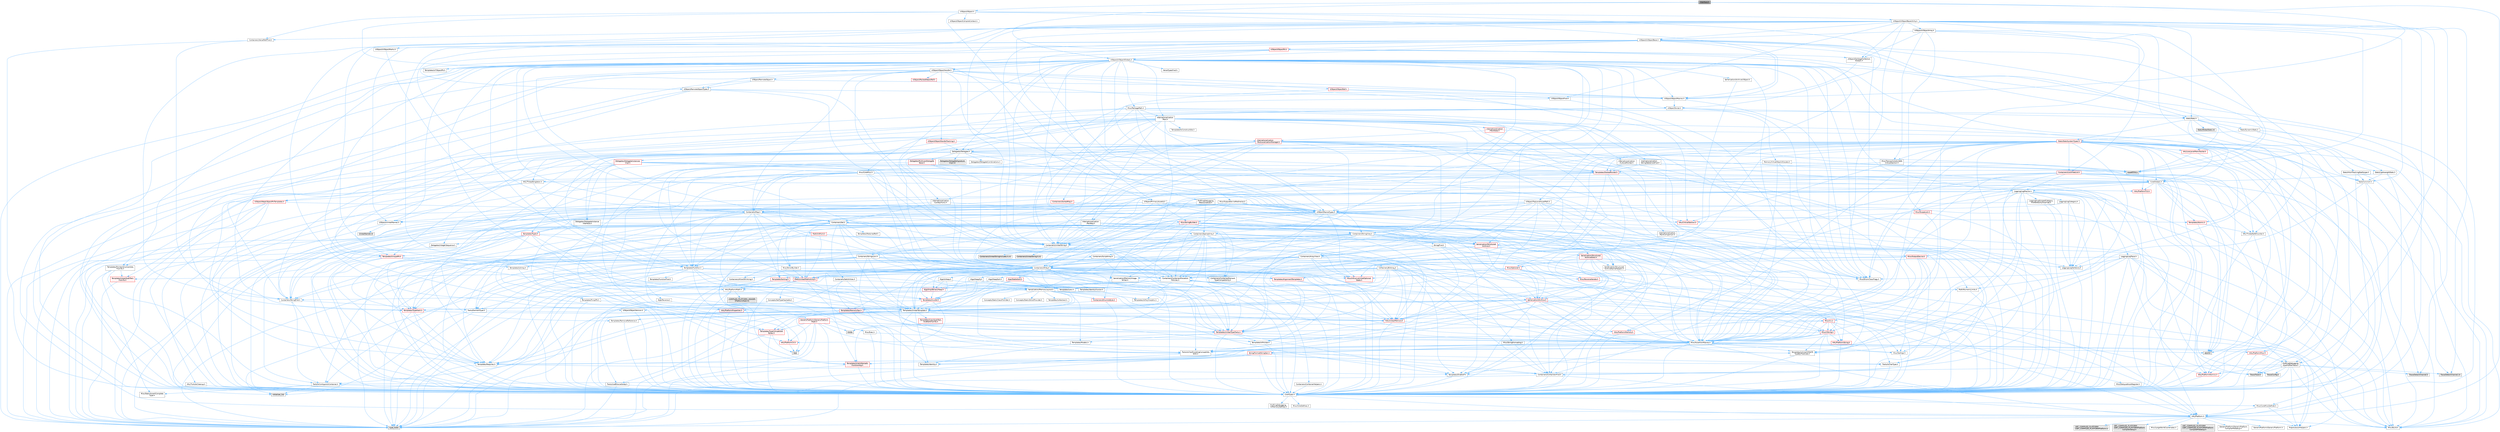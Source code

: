 digraph "Interface.h"
{
 // INTERACTIVE_SVG=YES
 // LATEX_PDF_SIZE
  bgcolor="transparent";
  edge [fontname=Helvetica,fontsize=10,labelfontname=Helvetica,labelfontsize=10];
  node [fontname=Helvetica,fontsize=10,shape=box,height=0.2,width=0.4];
  Node1 [id="Node000001",label="Interface.h",height=0.2,width=0.4,color="gray40", fillcolor="grey60", style="filled", fontcolor="black",tooltip=" "];
  Node1 -> Node2 [id="edge1_Node000001_Node000002",color="steelblue1",style="solid",tooltip=" "];
  Node2 [id="Node000002",label="HAL/Platform.h",height=0.2,width=0.4,color="grey40", fillcolor="white", style="filled",URL="$d9/dd0/Platform_8h.html",tooltip=" "];
  Node2 -> Node3 [id="edge2_Node000002_Node000003",color="steelblue1",style="solid",tooltip=" "];
  Node3 [id="Node000003",label="Misc/Build.h",height=0.2,width=0.4,color="grey40", fillcolor="white", style="filled",URL="$d3/dbb/Build_8h.html",tooltip=" "];
  Node2 -> Node4 [id="edge3_Node000002_Node000004",color="steelblue1",style="solid",tooltip=" "];
  Node4 [id="Node000004",label="Misc/LargeWorldCoordinates.h",height=0.2,width=0.4,color="grey40", fillcolor="white", style="filled",URL="$d2/dcb/LargeWorldCoordinates_8h.html",tooltip=" "];
  Node2 -> Node5 [id="edge4_Node000002_Node000005",color="steelblue1",style="solid",tooltip=" "];
  Node5 [id="Node000005",label="type_traits",height=0.2,width=0.4,color="grey60", fillcolor="#E0E0E0", style="filled",tooltip=" "];
  Node2 -> Node6 [id="edge5_Node000002_Node000006",color="steelblue1",style="solid",tooltip=" "];
  Node6 [id="Node000006",label="PreprocessorHelpers.h",height=0.2,width=0.4,color="grey40", fillcolor="white", style="filled",URL="$db/ddb/PreprocessorHelpers_8h.html",tooltip=" "];
  Node2 -> Node7 [id="edge6_Node000002_Node000007",color="steelblue1",style="solid",tooltip=" "];
  Node7 [id="Node000007",label="UBT_COMPILED_PLATFORM\l/UBT_COMPILED_PLATFORMPlatform\lCompilerPreSetup.h",height=0.2,width=0.4,color="grey60", fillcolor="#E0E0E0", style="filled",tooltip=" "];
  Node2 -> Node8 [id="edge7_Node000002_Node000008",color="steelblue1",style="solid",tooltip=" "];
  Node8 [id="Node000008",label="GenericPlatform/GenericPlatform\lCompilerPreSetup.h",height=0.2,width=0.4,color="grey40", fillcolor="white", style="filled",URL="$d9/dc8/GenericPlatformCompilerPreSetup_8h.html",tooltip=" "];
  Node2 -> Node9 [id="edge8_Node000002_Node000009",color="steelblue1",style="solid",tooltip=" "];
  Node9 [id="Node000009",label="GenericPlatform/GenericPlatform.h",height=0.2,width=0.4,color="grey40", fillcolor="white", style="filled",URL="$d6/d84/GenericPlatform_8h.html",tooltip=" "];
  Node2 -> Node10 [id="edge9_Node000002_Node000010",color="steelblue1",style="solid",tooltip=" "];
  Node10 [id="Node000010",label="UBT_COMPILED_PLATFORM\l/UBT_COMPILED_PLATFORMPlatform.h",height=0.2,width=0.4,color="grey60", fillcolor="#E0E0E0", style="filled",tooltip=" "];
  Node2 -> Node11 [id="edge10_Node000002_Node000011",color="steelblue1",style="solid",tooltip=" "];
  Node11 [id="Node000011",label="UBT_COMPILED_PLATFORM\l/UBT_COMPILED_PLATFORMPlatform\lCompilerSetup.h",height=0.2,width=0.4,color="grey60", fillcolor="#E0E0E0", style="filled",tooltip=" "];
  Node1 -> Node12 [id="edge11_Node000001_Node000012",color="steelblue1",style="solid",tooltip=" "];
  Node12 [id="Node000012",label="UObject/Object.h",height=0.2,width=0.4,color="grey40", fillcolor="white", style="filled",URL="$db/dbf/Object_8h.html",tooltip=" "];
  Node12 -> Node13 [id="edge12_Node000012_Node000013",color="steelblue1",style="solid",tooltip=" "];
  Node13 [id="Node000013",label="UObject/Script.h",height=0.2,width=0.4,color="grey40", fillcolor="white", style="filled",URL="$de/dc6/Script_8h.html",tooltip=" "];
  Node13 -> Node14 [id="edge13_Node000013_Node000014",color="steelblue1",style="solid",tooltip=" "];
  Node14 [id="Node000014",label="Delegates/Delegate.h",height=0.2,width=0.4,color="grey40", fillcolor="white", style="filled",URL="$d4/d80/Delegate_8h.html",tooltip=" "];
  Node14 -> Node15 [id="edge14_Node000014_Node000015",color="steelblue1",style="solid",tooltip=" "];
  Node15 [id="Node000015",label="CoreTypes.h",height=0.2,width=0.4,color="grey40", fillcolor="white", style="filled",URL="$dc/dec/CoreTypes_8h.html",tooltip=" "];
  Node15 -> Node2 [id="edge15_Node000015_Node000002",color="steelblue1",style="solid",tooltip=" "];
  Node15 -> Node16 [id="edge16_Node000015_Node000016",color="steelblue1",style="solid",tooltip=" "];
  Node16 [id="Node000016",label="ProfilingDebugging\l/UMemoryDefines.h",height=0.2,width=0.4,color="grey40", fillcolor="white", style="filled",URL="$d2/da2/UMemoryDefines_8h.html",tooltip=" "];
  Node15 -> Node17 [id="edge17_Node000015_Node000017",color="steelblue1",style="solid",tooltip=" "];
  Node17 [id="Node000017",label="Misc/CoreMiscDefines.h",height=0.2,width=0.4,color="grey40", fillcolor="white", style="filled",URL="$da/d38/CoreMiscDefines_8h.html",tooltip=" "];
  Node17 -> Node2 [id="edge18_Node000017_Node000002",color="steelblue1",style="solid",tooltip=" "];
  Node17 -> Node6 [id="edge19_Node000017_Node000006",color="steelblue1",style="solid",tooltip=" "];
  Node15 -> Node18 [id="edge20_Node000015_Node000018",color="steelblue1",style="solid",tooltip=" "];
  Node18 [id="Node000018",label="Misc/CoreDefines.h",height=0.2,width=0.4,color="grey40", fillcolor="white", style="filled",URL="$d3/dd2/CoreDefines_8h.html",tooltip=" "];
  Node14 -> Node19 [id="edge21_Node000014_Node000019",color="steelblue1",style="solid",tooltip=" "];
  Node19 [id="Node000019",label="Misc/AssertionMacros.h",height=0.2,width=0.4,color="grey40", fillcolor="white", style="filled",URL="$d0/dfa/AssertionMacros_8h.html",tooltip=" "];
  Node19 -> Node15 [id="edge22_Node000019_Node000015",color="steelblue1",style="solid",tooltip=" "];
  Node19 -> Node2 [id="edge23_Node000019_Node000002",color="steelblue1",style="solid",tooltip=" "];
  Node19 -> Node20 [id="edge24_Node000019_Node000020",color="steelblue1",style="solid",tooltip=" "];
  Node20 [id="Node000020",label="HAL/PlatformMisc.h",height=0.2,width=0.4,color="red", fillcolor="#FFF0F0", style="filled",URL="$d0/df5/PlatformMisc_8h.html",tooltip=" "];
  Node20 -> Node15 [id="edge25_Node000020_Node000015",color="steelblue1",style="solid",tooltip=" "];
  Node20 -> Node48 [id="edge26_Node000020_Node000048",color="steelblue1",style="solid",tooltip=" "];
  Node48 [id="Node000048",label="ProfilingDebugging\l/CpuProfilerTrace.h",height=0.2,width=0.4,color="grey40", fillcolor="white", style="filled",URL="$da/dcb/CpuProfilerTrace_8h.html",tooltip=" "];
  Node48 -> Node15 [id="edge27_Node000048_Node000015",color="steelblue1",style="solid",tooltip=" "];
  Node48 -> Node28 [id="edge28_Node000048_Node000028",color="steelblue1",style="solid",tooltip=" "];
  Node28 [id="Node000028",label="Containers/ContainersFwd.h",height=0.2,width=0.4,color="grey40", fillcolor="white", style="filled",URL="$d4/d0a/ContainersFwd_8h.html",tooltip=" "];
  Node28 -> Node2 [id="edge29_Node000028_Node000002",color="steelblue1",style="solid",tooltip=" "];
  Node28 -> Node15 [id="edge30_Node000028_Node000015",color="steelblue1",style="solid",tooltip=" "];
  Node28 -> Node25 [id="edge31_Node000028_Node000025",color="steelblue1",style="solid",tooltip=" "];
  Node25 [id="Node000025",label="Traits/IsContiguousContainer.h",height=0.2,width=0.4,color="grey40", fillcolor="white", style="filled",URL="$d5/d3c/IsContiguousContainer_8h.html",tooltip=" "];
  Node25 -> Node15 [id="edge32_Node000025_Node000015",color="steelblue1",style="solid",tooltip=" "];
  Node25 -> Node26 [id="edge33_Node000025_Node000026",color="steelblue1",style="solid",tooltip=" "];
  Node26 [id="Node000026",label="Misc/StaticAssertComplete\lType.h",height=0.2,width=0.4,color="grey40", fillcolor="white", style="filled",URL="$d5/d4e/StaticAssertCompleteType_8h.html",tooltip=" "];
  Node25 -> Node24 [id="edge34_Node000025_Node000024",color="steelblue1",style="solid",tooltip=" "];
  Node24 [id="Node000024",label="initializer_list",height=0.2,width=0.4,color="grey60", fillcolor="#E0E0E0", style="filled",tooltip=" "];
  Node48 -> Node49 [id="edge35_Node000048_Node000049",color="steelblue1",style="solid",tooltip=" "];
  Node49 [id="Node000049",label="HAL/PlatformAtomics.h",height=0.2,width=0.4,color="red", fillcolor="#FFF0F0", style="filled",URL="$d3/d36/PlatformAtomics_8h.html",tooltip=" "];
  Node49 -> Node15 [id="edge36_Node000049_Node000015",color="steelblue1",style="solid",tooltip=" "];
  Node48 -> Node6 [id="edge37_Node000048_Node000006",color="steelblue1",style="solid",tooltip=" "];
  Node48 -> Node3 [id="edge38_Node000048_Node000003",color="steelblue1",style="solid",tooltip=" "];
  Node48 -> Node52 [id="edge39_Node000048_Node000052",color="steelblue1",style="solid",tooltip=" "];
  Node52 [id="Node000052",label="Trace/Config.h",height=0.2,width=0.4,color="grey60", fillcolor="#E0E0E0", style="filled",tooltip=" "];
  Node48 -> Node53 [id="edge40_Node000048_Node000053",color="steelblue1",style="solid",tooltip=" "];
  Node53 [id="Node000053",label="Trace/Detail/Channel.h",height=0.2,width=0.4,color="grey60", fillcolor="#E0E0E0", style="filled",tooltip=" "];
  Node48 -> Node54 [id="edge41_Node000048_Node000054",color="steelblue1",style="solid",tooltip=" "];
  Node54 [id="Node000054",label="Trace/Detail/Channel.inl",height=0.2,width=0.4,color="grey60", fillcolor="#E0E0E0", style="filled",tooltip=" "];
  Node48 -> Node55 [id="edge42_Node000048_Node000055",color="steelblue1",style="solid",tooltip=" "];
  Node55 [id="Node000055",label="Trace/Trace.h",height=0.2,width=0.4,color="grey60", fillcolor="#E0E0E0", style="filled",tooltip=" "];
  Node19 -> Node6 [id="edge43_Node000019_Node000006",color="steelblue1",style="solid",tooltip=" "];
  Node19 -> Node56 [id="edge44_Node000019_Node000056",color="steelblue1",style="solid",tooltip=" "];
  Node56 [id="Node000056",label="Templates/EnableIf.h",height=0.2,width=0.4,color="grey40", fillcolor="white", style="filled",URL="$d7/d60/EnableIf_8h.html",tooltip=" "];
  Node56 -> Node15 [id="edge45_Node000056_Node000015",color="steelblue1",style="solid",tooltip=" "];
  Node19 -> Node57 [id="edge46_Node000019_Node000057",color="steelblue1",style="solid",tooltip=" "];
  Node57 [id="Node000057",label="Templates/IsArrayOrRefOf\lTypeByPredicate.h",height=0.2,width=0.4,color="grey40", fillcolor="white", style="filled",URL="$d6/da1/IsArrayOrRefOfTypeByPredicate_8h.html",tooltip=" "];
  Node57 -> Node15 [id="edge47_Node000057_Node000015",color="steelblue1",style="solid",tooltip=" "];
  Node19 -> Node58 [id="edge48_Node000019_Node000058",color="steelblue1",style="solid",tooltip=" "];
  Node58 [id="Node000058",label="Templates/IsValidVariadic\lFunctionArg.h",height=0.2,width=0.4,color="red", fillcolor="#FFF0F0", style="filled",URL="$d0/dc8/IsValidVariadicFunctionArg_8h.html",tooltip=" "];
  Node58 -> Node15 [id="edge49_Node000058_Node000015",color="steelblue1",style="solid",tooltip=" "];
  Node58 -> Node5 [id="edge50_Node000058_Node000005",color="steelblue1",style="solid",tooltip=" "];
  Node19 -> Node60 [id="edge51_Node000019_Node000060",color="steelblue1",style="solid",tooltip=" "];
  Node60 [id="Node000060",label="Traits/IsCharEncodingCompatible\lWith.h",height=0.2,width=0.4,color="grey40", fillcolor="white", style="filled",URL="$df/dd1/IsCharEncodingCompatibleWith_8h.html",tooltip=" "];
  Node60 -> Node5 [id="edge52_Node000060_Node000005",color="steelblue1",style="solid",tooltip=" "];
  Node60 -> Node61 [id="edge53_Node000060_Node000061",color="steelblue1",style="solid",tooltip=" "];
  Node61 [id="Node000061",label="Traits/IsCharType.h",height=0.2,width=0.4,color="grey40", fillcolor="white", style="filled",URL="$db/d51/IsCharType_8h.html",tooltip=" "];
  Node61 -> Node15 [id="edge54_Node000061_Node000015",color="steelblue1",style="solid",tooltip=" "];
  Node19 -> Node62 [id="edge55_Node000019_Node000062",color="steelblue1",style="solid",tooltip=" "];
  Node62 [id="Node000062",label="Misc/VarArgs.h",height=0.2,width=0.4,color="grey40", fillcolor="white", style="filled",URL="$d5/d6f/VarArgs_8h.html",tooltip=" "];
  Node62 -> Node15 [id="edge56_Node000062_Node000015",color="steelblue1",style="solid",tooltip=" "];
  Node19 -> Node63 [id="edge57_Node000019_Node000063",color="steelblue1",style="solid",tooltip=" "];
  Node63 [id="Node000063",label="String/FormatStringSan.h",height=0.2,width=0.4,color="red", fillcolor="#FFF0F0", style="filled",URL="$d3/d8b/FormatStringSan_8h.html",tooltip=" "];
  Node63 -> Node5 [id="edge58_Node000063_Node000005",color="steelblue1",style="solid",tooltip=" "];
  Node63 -> Node15 [id="edge59_Node000063_Node000015",color="steelblue1",style="solid",tooltip=" "];
  Node63 -> Node64 [id="edge60_Node000063_Node000064",color="steelblue1",style="solid",tooltip=" "];
  Node64 [id="Node000064",label="Templates/Requires.h",height=0.2,width=0.4,color="grey40", fillcolor="white", style="filled",URL="$dc/d96/Requires_8h.html",tooltip=" "];
  Node64 -> Node56 [id="edge61_Node000064_Node000056",color="steelblue1",style="solid",tooltip=" "];
  Node64 -> Node5 [id="edge62_Node000064_Node000005",color="steelblue1",style="solid",tooltip=" "];
  Node63 -> Node65 [id="edge63_Node000063_Node000065",color="steelblue1",style="solid",tooltip=" "];
  Node65 [id="Node000065",label="Templates/Identity.h",height=0.2,width=0.4,color="grey40", fillcolor="white", style="filled",URL="$d0/dd5/Identity_8h.html",tooltip=" "];
  Node63 -> Node58 [id="edge64_Node000063_Node000058",color="steelblue1",style="solid",tooltip=" "];
  Node63 -> Node61 [id="edge65_Node000063_Node000061",color="steelblue1",style="solid",tooltip=" "];
  Node63 -> Node28 [id="edge66_Node000063_Node000028",color="steelblue1",style="solid",tooltip=" "];
  Node19 -> Node69 [id="edge67_Node000019_Node000069",color="steelblue1",style="solid",tooltip=" "];
  Node69 [id="Node000069",label="atomic",height=0.2,width=0.4,color="grey60", fillcolor="#E0E0E0", style="filled",tooltip=" "];
  Node14 -> Node70 [id="edge68_Node000014_Node000070",color="steelblue1",style="solid",tooltip=" "];
  Node70 [id="Node000070",label="UObject/NameTypes.h",height=0.2,width=0.4,color="grey40", fillcolor="white", style="filled",URL="$d6/d35/NameTypes_8h.html",tooltip=" "];
  Node70 -> Node15 [id="edge69_Node000070_Node000015",color="steelblue1",style="solid",tooltip=" "];
  Node70 -> Node19 [id="edge70_Node000070_Node000019",color="steelblue1",style="solid",tooltip=" "];
  Node70 -> Node71 [id="edge71_Node000070_Node000071",color="steelblue1",style="solid",tooltip=" "];
  Node71 [id="Node000071",label="HAL/UnrealMemory.h",height=0.2,width=0.4,color="red", fillcolor="#FFF0F0", style="filled",URL="$d9/d96/UnrealMemory_8h.html",tooltip=" "];
  Node71 -> Node15 [id="edge72_Node000071_Node000015",color="steelblue1",style="solid",tooltip=" "];
  Node71 -> Node88 [id="edge73_Node000071_Node000088",color="steelblue1",style="solid",tooltip=" "];
  Node88 [id="Node000088",label="HAL/PlatformMemory.h",height=0.2,width=0.4,color="red", fillcolor="#FFF0F0", style="filled",URL="$de/d68/PlatformMemory_8h.html",tooltip=" "];
  Node88 -> Node15 [id="edge74_Node000088_Node000015",color="steelblue1",style="solid",tooltip=" "];
  Node71 -> Node91 [id="edge75_Node000071_Node000091",color="steelblue1",style="solid",tooltip=" "];
  Node91 [id="Node000091",label="Templates/IsPointer.h",height=0.2,width=0.4,color="grey40", fillcolor="white", style="filled",URL="$d7/d05/IsPointer_8h.html",tooltip=" "];
  Node91 -> Node15 [id="edge76_Node000091_Node000015",color="steelblue1",style="solid",tooltip=" "];
  Node70 -> Node92 [id="edge77_Node000070_Node000092",color="steelblue1",style="solid",tooltip=" "];
  Node92 [id="Node000092",label="Templates/UnrealTypeTraits.h",height=0.2,width=0.4,color="red", fillcolor="#FFF0F0", style="filled",URL="$d2/d2d/UnrealTypeTraits_8h.html",tooltip=" "];
  Node92 -> Node15 [id="edge78_Node000092_Node000015",color="steelblue1",style="solid",tooltip=" "];
  Node92 -> Node91 [id="edge79_Node000092_Node000091",color="steelblue1",style="solid",tooltip=" "];
  Node92 -> Node19 [id="edge80_Node000092_Node000019",color="steelblue1",style="solid",tooltip=" "];
  Node92 -> Node56 [id="edge81_Node000092_Node000056",color="steelblue1",style="solid",tooltip=" "];
  Node92 -> Node94 [id="edge82_Node000092_Node000094",color="steelblue1",style="solid",tooltip=" "];
  Node94 [id="Node000094",label="Templates/Models.h",height=0.2,width=0.4,color="grey40", fillcolor="white", style="filled",URL="$d3/d0c/Models_8h.html",tooltip=" "];
  Node94 -> Node65 [id="edge83_Node000094_Node000065",color="steelblue1",style="solid",tooltip=" "];
  Node70 -> Node97 [id="edge84_Node000070_Node000097",color="steelblue1",style="solid",tooltip=" "];
  Node97 [id="Node000097",label="Templates/UnrealTemplate.h",height=0.2,width=0.4,color="grey40", fillcolor="white", style="filled",URL="$d4/d24/UnrealTemplate_8h.html",tooltip=" "];
  Node97 -> Node15 [id="edge85_Node000097_Node000015",color="steelblue1",style="solid",tooltip=" "];
  Node97 -> Node91 [id="edge86_Node000097_Node000091",color="steelblue1",style="solid",tooltip=" "];
  Node97 -> Node71 [id="edge87_Node000097_Node000071",color="steelblue1",style="solid",tooltip=" "];
  Node97 -> Node98 [id="edge88_Node000097_Node000098",color="steelblue1",style="solid",tooltip=" "];
  Node98 [id="Node000098",label="Templates/CopyQualifiers\lAndRefsFromTo.h",height=0.2,width=0.4,color="red", fillcolor="#FFF0F0", style="filled",URL="$d3/db3/CopyQualifiersAndRefsFromTo_8h.html",tooltip=" "];
  Node97 -> Node92 [id="edge89_Node000097_Node000092",color="steelblue1",style="solid",tooltip=" "];
  Node97 -> Node100 [id="edge90_Node000097_Node000100",color="steelblue1",style="solid",tooltip=" "];
  Node100 [id="Node000100",label="Templates/RemoveReference.h",height=0.2,width=0.4,color="grey40", fillcolor="white", style="filled",URL="$da/dbe/RemoveReference_8h.html",tooltip=" "];
  Node100 -> Node15 [id="edge91_Node000100_Node000015",color="steelblue1",style="solid",tooltip=" "];
  Node97 -> Node64 [id="edge92_Node000097_Node000064",color="steelblue1",style="solid",tooltip=" "];
  Node97 -> Node101 [id="edge93_Node000097_Node000101",color="steelblue1",style="solid",tooltip=" "];
  Node101 [id="Node000101",label="Templates/TypeCompatible\lBytes.h",height=0.2,width=0.4,color="red", fillcolor="#FFF0F0", style="filled",URL="$df/d0a/TypeCompatibleBytes_8h.html",tooltip=" "];
  Node101 -> Node15 [id="edge94_Node000101_Node000015",color="steelblue1",style="solid",tooltip=" "];
  Node101 -> Node33 [id="edge95_Node000101_Node000033",color="steelblue1",style="solid",tooltip=" "];
  Node33 [id="Node000033",label="new",height=0.2,width=0.4,color="grey60", fillcolor="#E0E0E0", style="filled",tooltip=" "];
  Node101 -> Node5 [id="edge96_Node000101_Node000005",color="steelblue1",style="solid",tooltip=" "];
  Node97 -> Node65 [id="edge97_Node000097_Node000065",color="steelblue1",style="solid",tooltip=" "];
  Node97 -> Node25 [id="edge98_Node000097_Node000025",color="steelblue1",style="solid",tooltip=" "];
  Node97 -> Node102 [id="edge99_Node000097_Node000102",color="steelblue1",style="solid",tooltip=" "];
  Node102 [id="Node000102",label="Traits/UseBitwiseSwap.h",height=0.2,width=0.4,color="grey40", fillcolor="white", style="filled",URL="$db/df3/UseBitwiseSwap_8h.html",tooltip=" "];
  Node102 -> Node15 [id="edge100_Node000102_Node000015",color="steelblue1",style="solid",tooltip=" "];
  Node102 -> Node5 [id="edge101_Node000102_Node000005",color="steelblue1",style="solid",tooltip=" "];
  Node97 -> Node5 [id="edge102_Node000097_Node000005",color="steelblue1",style="solid",tooltip=" "];
  Node70 -> Node103 [id="edge103_Node000070_Node000103",color="steelblue1",style="solid",tooltip=" "];
  Node103 [id="Node000103",label="Containers/UnrealString.h",height=0.2,width=0.4,color="grey40", fillcolor="white", style="filled",URL="$d5/dba/UnrealString_8h.html",tooltip=" "];
  Node103 -> Node104 [id="edge104_Node000103_Node000104",color="steelblue1",style="solid",tooltip=" "];
  Node104 [id="Node000104",label="Containers/UnrealStringIncludes.h.inl",height=0.2,width=0.4,color="grey60", fillcolor="#E0E0E0", style="filled",tooltip=" "];
  Node103 -> Node105 [id="edge105_Node000103_Node000105",color="steelblue1",style="solid",tooltip=" "];
  Node105 [id="Node000105",label="Containers/UnrealString.h.inl",height=0.2,width=0.4,color="grey60", fillcolor="#E0E0E0", style="filled",tooltip=" "];
  Node103 -> Node106 [id="edge106_Node000103_Node000106",color="steelblue1",style="solid",tooltip=" "];
  Node106 [id="Node000106",label="Misc/StringFormatArg.h",height=0.2,width=0.4,color="grey40", fillcolor="white", style="filled",URL="$d2/d16/StringFormatArg_8h.html",tooltip=" "];
  Node106 -> Node28 [id="edge107_Node000106_Node000028",color="steelblue1",style="solid",tooltip=" "];
  Node70 -> Node107 [id="edge108_Node000070_Node000107",color="steelblue1",style="solid",tooltip=" "];
  Node107 [id="Node000107",label="HAL/CriticalSection.h",height=0.2,width=0.4,color="red", fillcolor="#FFF0F0", style="filled",URL="$d6/d90/CriticalSection_8h.html",tooltip=" "];
  Node70 -> Node110 [id="edge109_Node000070_Node000110",color="steelblue1",style="solid",tooltip=" "];
  Node110 [id="Node000110",label="Containers/StringConv.h",height=0.2,width=0.4,color="grey40", fillcolor="white", style="filled",URL="$d3/ddf/StringConv_8h.html",tooltip=" "];
  Node110 -> Node15 [id="edge110_Node000110_Node000015",color="steelblue1",style="solid",tooltip=" "];
  Node110 -> Node19 [id="edge111_Node000110_Node000019",color="steelblue1",style="solid",tooltip=" "];
  Node110 -> Node111 [id="edge112_Node000110_Node000111",color="steelblue1",style="solid",tooltip=" "];
  Node111 [id="Node000111",label="Containers/ContainerAllocation\lPolicies.h",height=0.2,width=0.4,color="grey40", fillcolor="white", style="filled",URL="$d7/dff/ContainerAllocationPolicies_8h.html",tooltip=" "];
  Node111 -> Node15 [id="edge113_Node000111_Node000015",color="steelblue1",style="solid",tooltip=" "];
  Node111 -> Node112 [id="edge114_Node000111_Node000112",color="steelblue1",style="solid",tooltip=" "];
  Node112 [id="Node000112",label="Containers/ContainerHelpers.h",height=0.2,width=0.4,color="grey40", fillcolor="white", style="filled",URL="$d7/d33/ContainerHelpers_8h.html",tooltip=" "];
  Node112 -> Node15 [id="edge115_Node000112_Node000015",color="steelblue1",style="solid",tooltip=" "];
  Node111 -> Node111 [id="edge116_Node000111_Node000111",color="steelblue1",style="solid",tooltip=" "];
  Node111 -> Node113 [id="edge117_Node000111_Node000113",color="steelblue1",style="solid",tooltip=" "];
  Node113 [id="Node000113",label="HAL/PlatformMath.h",height=0.2,width=0.4,color="grey40", fillcolor="white", style="filled",URL="$dc/d53/PlatformMath_8h.html",tooltip=" "];
  Node113 -> Node15 [id="edge118_Node000113_Node000015",color="steelblue1",style="solid",tooltip=" "];
  Node113 -> Node114 [id="edge119_Node000113_Node000114",color="steelblue1",style="solid",tooltip=" "];
  Node114 [id="Node000114",label="GenericPlatform/GenericPlatform\lMath.h",height=0.2,width=0.4,color="red", fillcolor="#FFF0F0", style="filled",URL="$d5/d79/GenericPlatformMath_8h.html",tooltip=" "];
  Node114 -> Node15 [id="edge120_Node000114_Node000015",color="steelblue1",style="solid",tooltip=" "];
  Node114 -> Node28 [id="edge121_Node000114_Node000028",color="steelblue1",style="solid",tooltip=" "];
  Node114 -> Node32 [id="edge122_Node000114_Node000032",color="steelblue1",style="solid",tooltip=" "];
  Node32 [id="Node000032",label="HAL/PlatformCrt.h",height=0.2,width=0.4,color="red", fillcolor="#FFF0F0", style="filled",URL="$d8/d75/PlatformCrt_8h.html",tooltip=" "];
  Node32 -> Node33 [id="edge123_Node000032_Node000033",color="steelblue1",style="solid",tooltip=" "];
  Node114 -> Node92 [id="edge124_Node000114_Node000092",color="steelblue1",style="solid",tooltip=" "];
  Node114 -> Node64 [id="edge125_Node000114_Node000064",color="steelblue1",style="solid",tooltip=" "];
  Node114 -> Node101 [id="edge126_Node000114_Node000101",color="steelblue1",style="solid",tooltip=" "];
  Node114 -> Node119 [id="edge127_Node000114_Node000119",color="steelblue1",style="solid",tooltip=" "];
  Node119 [id="Node000119",label="limits",height=0.2,width=0.4,color="grey60", fillcolor="#E0E0E0", style="filled",tooltip=" "];
  Node114 -> Node5 [id="edge128_Node000114_Node000005",color="steelblue1",style="solid",tooltip=" "];
  Node113 -> Node120 [id="edge129_Node000113_Node000120",color="steelblue1",style="solid",tooltip=" "];
  Node120 [id="Node000120",label="COMPILED_PLATFORM_HEADER\l(PlatformMath.h)",height=0.2,width=0.4,color="grey60", fillcolor="#E0E0E0", style="filled",tooltip=" "];
  Node111 -> Node71 [id="edge130_Node000111_Node000071",color="steelblue1",style="solid",tooltip=" "];
  Node111 -> Node42 [id="edge131_Node000111_Node000042",color="steelblue1",style="solid",tooltip=" "];
  Node42 [id="Node000042",label="Math/NumericLimits.h",height=0.2,width=0.4,color="grey40", fillcolor="white", style="filled",URL="$df/d1b/NumericLimits_8h.html",tooltip=" "];
  Node42 -> Node15 [id="edge132_Node000042_Node000015",color="steelblue1",style="solid",tooltip=" "];
  Node111 -> Node19 [id="edge133_Node000111_Node000019",color="steelblue1",style="solid",tooltip=" "];
  Node111 -> Node121 [id="edge134_Node000111_Node000121",color="steelblue1",style="solid",tooltip=" "];
  Node121 [id="Node000121",label="Templates/IsPolymorphic.h",height=0.2,width=0.4,color="grey40", fillcolor="white", style="filled",URL="$dc/d20/IsPolymorphic_8h.html",tooltip=" "];
  Node111 -> Node122 [id="edge135_Node000111_Node000122",color="steelblue1",style="solid",tooltip=" "];
  Node122 [id="Node000122",label="Templates/MemoryOps.h",height=0.2,width=0.4,color="red", fillcolor="#FFF0F0", style="filled",URL="$db/dea/MemoryOps_8h.html",tooltip=" "];
  Node122 -> Node15 [id="edge136_Node000122_Node000015",color="steelblue1",style="solid",tooltip=" "];
  Node122 -> Node71 [id="edge137_Node000122_Node000071",color="steelblue1",style="solid",tooltip=" "];
  Node122 -> Node64 [id="edge138_Node000122_Node000064",color="steelblue1",style="solid",tooltip=" "];
  Node122 -> Node92 [id="edge139_Node000122_Node000092",color="steelblue1",style="solid",tooltip=" "];
  Node122 -> Node102 [id="edge140_Node000122_Node000102",color="steelblue1",style="solid",tooltip=" "];
  Node122 -> Node33 [id="edge141_Node000122_Node000033",color="steelblue1",style="solid",tooltip=" "];
  Node122 -> Node5 [id="edge142_Node000122_Node000005",color="steelblue1",style="solid",tooltip=" "];
  Node111 -> Node101 [id="edge143_Node000111_Node000101",color="steelblue1",style="solid",tooltip=" "];
  Node111 -> Node5 [id="edge144_Node000111_Node000005",color="steelblue1",style="solid",tooltip=" "];
  Node110 -> Node123 [id="edge145_Node000110_Node000123",color="steelblue1",style="solid",tooltip=" "];
  Node123 [id="Node000123",label="Containers/Array.h",height=0.2,width=0.4,color="grey40", fillcolor="white", style="filled",URL="$df/dd0/Array_8h.html",tooltip=" "];
  Node123 -> Node15 [id="edge146_Node000123_Node000015",color="steelblue1",style="solid",tooltip=" "];
  Node123 -> Node19 [id="edge147_Node000123_Node000019",color="steelblue1",style="solid",tooltip=" "];
  Node123 -> Node124 [id="edge148_Node000123_Node000124",color="steelblue1",style="solid",tooltip=" "];
  Node124 [id="Node000124",label="Misc/IntrusiveUnsetOptional\lState.h",height=0.2,width=0.4,color="red", fillcolor="#FFF0F0", style="filled",URL="$d2/d0a/IntrusiveUnsetOptionalState_8h.html",tooltip=" "];
  Node123 -> Node126 [id="edge149_Node000123_Node000126",color="steelblue1",style="solid",tooltip=" "];
  Node126 [id="Node000126",label="Misc/ReverseIterate.h",height=0.2,width=0.4,color="red", fillcolor="#FFF0F0", style="filled",URL="$db/de3/ReverseIterate_8h.html",tooltip=" "];
  Node126 -> Node2 [id="edge150_Node000126_Node000002",color="steelblue1",style="solid",tooltip=" "];
  Node123 -> Node71 [id="edge151_Node000123_Node000071",color="steelblue1",style="solid",tooltip=" "];
  Node123 -> Node92 [id="edge152_Node000123_Node000092",color="steelblue1",style="solid",tooltip=" "];
  Node123 -> Node97 [id="edge153_Node000123_Node000097",color="steelblue1",style="solid",tooltip=" "];
  Node123 -> Node128 [id="edge154_Node000123_Node000128",color="steelblue1",style="solid",tooltip=" "];
  Node128 [id="Node000128",label="Containers/AllowShrinking.h",height=0.2,width=0.4,color="grey40", fillcolor="white", style="filled",URL="$d7/d1a/AllowShrinking_8h.html",tooltip=" "];
  Node128 -> Node15 [id="edge155_Node000128_Node000015",color="steelblue1",style="solid",tooltip=" "];
  Node123 -> Node111 [id="edge156_Node000123_Node000111",color="steelblue1",style="solid",tooltip=" "];
  Node123 -> Node129 [id="edge157_Node000123_Node000129",color="steelblue1",style="solid",tooltip=" "];
  Node129 [id="Node000129",label="Containers/ContainerElement\lTypeCompatibility.h",height=0.2,width=0.4,color="grey40", fillcolor="white", style="filled",URL="$df/ddf/ContainerElementTypeCompatibility_8h.html",tooltip=" "];
  Node129 -> Node15 [id="edge158_Node000129_Node000015",color="steelblue1",style="solid",tooltip=" "];
  Node129 -> Node92 [id="edge159_Node000129_Node000092",color="steelblue1",style="solid",tooltip=" "];
  Node123 -> Node130 [id="edge160_Node000123_Node000130",color="steelblue1",style="solid",tooltip=" "];
  Node130 [id="Node000130",label="Serialization/Archive.h",height=0.2,width=0.4,color="red", fillcolor="#FFF0F0", style="filled",URL="$d7/d3b/Archive_8h.html",tooltip=" "];
  Node130 -> Node15 [id="edge161_Node000130_Node000015",color="steelblue1",style="solid",tooltip=" "];
  Node130 -> Node131 [id="edge162_Node000130_Node000131",color="steelblue1",style="solid",tooltip=" "];
  Node131 [id="Node000131",label="HAL/PlatformProperties.h",height=0.2,width=0.4,color="red", fillcolor="#FFF0F0", style="filled",URL="$d9/db0/PlatformProperties_8h.html",tooltip=" "];
  Node131 -> Node15 [id="edge163_Node000131_Node000015",color="steelblue1",style="solid",tooltip=" "];
  Node130 -> Node19 [id="edge164_Node000130_Node000019",color="steelblue1",style="solid",tooltip=" "];
  Node130 -> Node3 [id="edge165_Node000130_Node000003",color="steelblue1",style="solid",tooltip=" "];
  Node130 -> Node62 [id="edge166_Node000130_Node000062",color="steelblue1",style="solid",tooltip=" "];
  Node130 -> Node56 [id="edge167_Node000130_Node000056",color="steelblue1",style="solid",tooltip=" "];
  Node130 -> Node57 [id="edge168_Node000130_Node000057",color="steelblue1",style="solid",tooltip=" "];
  Node130 -> Node58 [id="edge169_Node000130_Node000058",color="steelblue1",style="solid",tooltip=" "];
  Node130 -> Node97 [id="edge170_Node000130_Node000097",color="steelblue1",style="solid",tooltip=" "];
  Node130 -> Node60 [id="edge171_Node000130_Node000060",color="steelblue1",style="solid",tooltip=" "];
  Node130 -> Node139 [id="edge172_Node000130_Node000139",color="steelblue1",style="solid",tooltip=" "];
  Node139 [id="Node000139",label="UObject/ObjectVersion.h",height=0.2,width=0.4,color="grey40", fillcolor="white", style="filled",URL="$da/d63/ObjectVersion_8h.html",tooltip=" "];
  Node139 -> Node15 [id="edge173_Node000139_Node000015",color="steelblue1",style="solid",tooltip=" "];
  Node123 -> Node140 [id="edge174_Node000123_Node000140",color="steelblue1",style="solid",tooltip=" "];
  Node140 [id="Node000140",label="Serialization/MemoryImage\lWriter.h",height=0.2,width=0.4,color="grey40", fillcolor="white", style="filled",URL="$d0/d08/MemoryImageWriter_8h.html",tooltip=" "];
  Node140 -> Node15 [id="edge175_Node000140_Node000015",color="steelblue1",style="solid",tooltip=" "];
  Node140 -> Node141 [id="edge176_Node000140_Node000141",color="steelblue1",style="solid",tooltip=" "];
  Node141 [id="Node000141",label="Serialization/MemoryLayout.h",height=0.2,width=0.4,color="grey40", fillcolor="white", style="filled",URL="$d7/d66/MemoryLayout_8h.html",tooltip=" "];
  Node141 -> Node142 [id="edge177_Node000141_Node000142",color="steelblue1",style="solid",tooltip=" "];
  Node142 [id="Node000142",label="Concepts/StaticClassProvider.h",height=0.2,width=0.4,color="grey40", fillcolor="white", style="filled",URL="$dd/d83/StaticClassProvider_8h.html",tooltip=" "];
  Node141 -> Node143 [id="edge178_Node000141_Node000143",color="steelblue1",style="solid",tooltip=" "];
  Node143 [id="Node000143",label="Concepts/StaticStructProvider.h",height=0.2,width=0.4,color="grey40", fillcolor="white", style="filled",URL="$d5/d77/StaticStructProvider_8h.html",tooltip=" "];
  Node141 -> Node144 [id="edge179_Node000141_Node000144",color="steelblue1",style="solid",tooltip=" "];
  Node144 [id="Node000144",label="Containers/EnumAsByte.h",height=0.2,width=0.4,color="red", fillcolor="#FFF0F0", style="filled",URL="$d6/d9a/EnumAsByte_8h.html",tooltip=" "];
  Node144 -> Node15 [id="edge180_Node000144_Node000015",color="steelblue1",style="solid",tooltip=" "];
  Node144 -> Node145 [id="edge181_Node000144_Node000145",color="steelblue1",style="solid",tooltip=" "];
  Node145 [id="Node000145",label="Templates/TypeHash.h",height=0.2,width=0.4,color="red", fillcolor="#FFF0F0", style="filled",URL="$d1/d62/TypeHash_8h.html",tooltip=" "];
  Node145 -> Node15 [id="edge182_Node000145_Node000015",color="steelblue1",style="solid",tooltip=" "];
  Node145 -> Node64 [id="edge183_Node000145_Node000064",color="steelblue1",style="solid",tooltip=" "];
  Node145 -> Node146 [id="edge184_Node000145_Node000146",color="steelblue1",style="solid",tooltip=" "];
  Node146 [id="Node000146",label="Misc/Crc.h",height=0.2,width=0.4,color="red", fillcolor="#FFF0F0", style="filled",URL="$d4/dd2/Crc_8h.html",tooltip=" "];
  Node146 -> Node15 [id="edge185_Node000146_Node000015",color="steelblue1",style="solid",tooltip=" "];
  Node146 -> Node73 [id="edge186_Node000146_Node000073",color="steelblue1",style="solid",tooltip=" "];
  Node73 [id="Node000073",label="HAL/PlatformString.h",height=0.2,width=0.4,color="red", fillcolor="#FFF0F0", style="filled",URL="$db/db5/PlatformString_8h.html",tooltip=" "];
  Node73 -> Node15 [id="edge187_Node000073_Node000015",color="steelblue1",style="solid",tooltip=" "];
  Node146 -> Node19 [id="edge188_Node000146_Node000019",color="steelblue1",style="solid",tooltip=" "];
  Node146 -> Node147 [id="edge189_Node000146_Node000147",color="steelblue1",style="solid",tooltip=" "];
  Node147 [id="Node000147",label="Misc/CString.h",height=0.2,width=0.4,color="red", fillcolor="#FFF0F0", style="filled",URL="$d2/d49/CString_8h.html",tooltip=" "];
  Node147 -> Node15 [id="edge190_Node000147_Node000015",color="steelblue1",style="solid",tooltip=" "];
  Node147 -> Node32 [id="edge191_Node000147_Node000032",color="steelblue1",style="solid",tooltip=" "];
  Node147 -> Node73 [id="edge192_Node000147_Node000073",color="steelblue1",style="solid",tooltip=" "];
  Node147 -> Node19 [id="edge193_Node000147_Node000019",color="steelblue1",style="solid",tooltip=" "];
  Node147 -> Node62 [id="edge194_Node000147_Node000062",color="steelblue1",style="solid",tooltip=" "];
  Node147 -> Node57 [id="edge195_Node000147_Node000057",color="steelblue1",style="solid",tooltip=" "];
  Node147 -> Node58 [id="edge196_Node000147_Node000058",color="steelblue1",style="solid",tooltip=" "];
  Node147 -> Node60 [id="edge197_Node000147_Node000060",color="steelblue1",style="solid",tooltip=" "];
  Node146 -> Node92 [id="edge198_Node000146_Node000092",color="steelblue1",style="solid",tooltip=" "];
  Node146 -> Node61 [id="edge199_Node000146_Node000061",color="steelblue1",style="solid",tooltip=" "];
  Node145 -> Node5 [id="edge200_Node000145_Node000005",color="steelblue1",style="solid",tooltip=" "];
  Node141 -> Node22 [id="edge201_Node000141_Node000022",color="steelblue1",style="solid",tooltip=" "];
  Node22 [id="Node000022",label="Containers/StringFwd.h",height=0.2,width=0.4,color="grey40", fillcolor="white", style="filled",URL="$df/d37/StringFwd_8h.html",tooltip=" "];
  Node22 -> Node15 [id="edge202_Node000022_Node000015",color="steelblue1",style="solid",tooltip=" "];
  Node22 -> Node23 [id="edge203_Node000022_Node000023",color="steelblue1",style="solid",tooltip=" "];
  Node23 [id="Node000023",label="Traits/ElementType.h",height=0.2,width=0.4,color="grey40", fillcolor="white", style="filled",URL="$d5/d4f/ElementType_8h.html",tooltip=" "];
  Node23 -> Node2 [id="edge204_Node000023_Node000002",color="steelblue1",style="solid",tooltip=" "];
  Node23 -> Node24 [id="edge205_Node000023_Node000024",color="steelblue1",style="solid",tooltip=" "];
  Node23 -> Node5 [id="edge206_Node000023_Node000005",color="steelblue1",style="solid",tooltip=" "];
  Node22 -> Node25 [id="edge207_Node000022_Node000025",color="steelblue1",style="solid",tooltip=" "];
  Node141 -> Node71 [id="edge208_Node000141_Node000071",color="steelblue1",style="solid",tooltip=" "];
  Node141 -> Node152 [id="edge209_Node000141_Node000152",color="steelblue1",style="solid",tooltip=" "];
  Node152 [id="Node000152",label="Misc/DelayedAutoRegister.h",height=0.2,width=0.4,color="grey40", fillcolor="white", style="filled",URL="$d1/dda/DelayedAutoRegister_8h.html",tooltip=" "];
  Node152 -> Node2 [id="edge210_Node000152_Node000002",color="steelblue1",style="solid",tooltip=" "];
  Node141 -> Node56 [id="edge211_Node000141_Node000056",color="steelblue1",style="solid",tooltip=" "];
  Node141 -> Node153 [id="edge212_Node000141_Node000153",color="steelblue1",style="solid",tooltip=" "];
  Node153 [id="Node000153",label="Templates/IsAbstract.h",height=0.2,width=0.4,color="grey40", fillcolor="white", style="filled",URL="$d8/db7/IsAbstract_8h.html",tooltip=" "];
  Node141 -> Node121 [id="edge213_Node000141_Node000121",color="steelblue1",style="solid",tooltip=" "];
  Node141 -> Node94 [id="edge214_Node000141_Node000094",color="steelblue1",style="solid",tooltip=" "];
  Node141 -> Node97 [id="edge215_Node000141_Node000097",color="steelblue1",style="solid",tooltip=" "];
  Node123 -> Node154 [id="edge216_Node000123_Node000154",color="steelblue1",style="solid",tooltip=" "];
  Node154 [id="Node000154",label="Algo/Heapify.h",height=0.2,width=0.4,color="grey40", fillcolor="white", style="filled",URL="$d0/d2a/Heapify_8h.html",tooltip=" "];
  Node154 -> Node155 [id="edge217_Node000154_Node000155",color="steelblue1",style="solid",tooltip=" "];
  Node155 [id="Node000155",label="Algo/Impl/BinaryHeap.h",height=0.2,width=0.4,color="red", fillcolor="#FFF0F0", style="filled",URL="$d7/da3/Algo_2Impl_2BinaryHeap_8h.html",tooltip=" "];
  Node155 -> Node156 [id="edge218_Node000155_Node000156",color="steelblue1",style="solid",tooltip=" "];
  Node156 [id="Node000156",label="Templates/Invoke.h",height=0.2,width=0.4,color="red", fillcolor="#FFF0F0", style="filled",URL="$d7/deb/Invoke_8h.html",tooltip=" "];
  Node156 -> Node15 [id="edge219_Node000156_Node000015",color="steelblue1",style="solid",tooltip=" "];
  Node156 -> Node97 [id="edge220_Node000156_Node000097",color="steelblue1",style="solid",tooltip=" "];
  Node156 -> Node5 [id="edge221_Node000156_Node000005",color="steelblue1",style="solid",tooltip=" "];
  Node155 -> Node5 [id="edge222_Node000155_Node000005",color="steelblue1",style="solid",tooltip=" "];
  Node154 -> Node160 [id="edge223_Node000154_Node000160",color="steelblue1",style="solid",tooltip=" "];
  Node160 [id="Node000160",label="Templates/IdentityFunctor.h",height=0.2,width=0.4,color="grey40", fillcolor="white", style="filled",URL="$d7/d2e/IdentityFunctor_8h.html",tooltip=" "];
  Node160 -> Node2 [id="edge224_Node000160_Node000002",color="steelblue1",style="solid",tooltip=" "];
  Node154 -> Node156 [id="edge225_Node000154_Node000156",color="steelblue1",style="solid",tooltip=" "];
  Node154 -> Node161 [id="edge226_Node000154_Node000161",color="steelblue1",style="solid",tooltip=" "];
  Node161 [id="Node000161",label="Templates/Less.h",height=0.2,width=0.4,color="grey40", fillcolor="white", style="filled",URL="$de/dc8/Less_8h.html",tooltip=" "];
  Node161 -> Node15 [id="edge227_Node000161_Node000015",color="steelblue1",style="solid",tooltip=" "];
  Node161 -> Node97 [id="edge228_Node000161_Node000097",color="steelblue1",style="solid",tooltip=" "];
  Node154 -> Node97 [id="edge229_Node000154_Node000097",color="steelblue1",style="solid",tooltip=" "];
  Node123 -> Node162 [id="edge230_Node000123_Node000162",color="steelblue1",style="solid",tooltip=" "];
  Node162 [id="Node000162",label="Algo/HeapSort.h",height=0.2,width=0.4,color="grey40", fillcolor="white", style="filled",URL="$d3/d92/HeapSort_8h.html",tooltip=" "];
  Node162 -> Node155 [id="edge231_Node000162_Node000155",color="steelblue1",style="solid",tooltip=" "];
  Node162 -> Node160 [id="edge232_Node000162_Node000160",color="steelblue1",style="solid",tooltip=" "];
  Node162 -> Node161 [id="edge233_Node000162_Node000161",color="steelblue1",style="solid",tooltip=" "];
  Node162 -> Node97 [id="edge234_Node000162_Node000097",color="steelblue1",style="solid",tooltip=" "];
  Node123 -> Node163 [id="edge235_Node000123_Node000163",color="steelblue1",style="solid",tooltip=" "];
  Node163 [id="Node000163",label="Algo/IsHeap.h",height=0.2,width=0.4,color="grey40", fillcolor="white", style="filled",URL="$de/d32/IsHeap_8h.html",tooltip=" "];
  Node163 -> Node155 [id="edge236_Node000163_Node000155",color="steelblue1",style="solid",tooltip=" "];
  Node163 -> Node160 [id="edge237_Node000163_Node000160",color="steelblue1",style="solid",tooltip=" "];
  Node163 -> Node156 [id="edge238_Node000163_Node000156",color="steelblue1",style="solid",tooltip=" "];
  Node163 -> Node161 [id="edge239_Node000163_Node000161",color="steelblue1",style="solid",tooltip=" "];
  Node163 -> Node97 [id="edge240_Node000163_Node000097",color="steelblue1",style="solid",tooltip=" "];
  Node123 -> Node155 [id="edge241_Node000123_Node000155",color="steelblue1",style="solid",tooltip=" "];
  Node123 -> Node164 [id="edge242_Node000123_Node000164",color="steelblue1",style="solid",tooltip=" "];
  Node164 [id="Node000164",label="Algo/StableSort.h",height=0.2,width=0.4,color="red", fillcolor="#FFF0F0", style="filled",URL="$d7/d3c/StableSort_8h.html",tooltip=" "];
  Node164 -> Node160 [id="edge243_Node000164_Node000160",color="steelblue1",style="solid",tooltip=" "];
  Node164 -> Node156 [id="edge244_Node000164_Node000156",color="steelblue1",style="solid",tooltip=" "];
  Node164 -> Node161 [id="edge245_Node000164_Node000161",color="steelblue1",style="solid",tooltip=" "];
  Node164 -> Node97 [id="edge246_Node000164_Node000097",color="steelblue1",style="solid",tooltip=" "];
  Node123 -> Node167 [id="edge247_Node000123_Node000167",color="steelblue1",style="solid",tooltip=" "];
  Node167 [id="Node000167",label="Concepts/GetTypeHashable.h",height=0.2,width=0.4,color="grey40", fillcolor="white", style="filled",URL="$d3/da2/GetTypeHashable_8h.html",tooltip=" "];
  Node167 -> Node15 [id="edge248_Node000167_Node000015",color="steelblue1",style="solid",tooltip=" "];
  Node167 -> Node145 [id="edge249_Node000167_Node000145",color="steelblue1",style="solid",tooltip=" "];
  Node123 -> Node160 [id="edge250_Node000123_Node000160",color="steelblue1",style="solid",tooltip=" "];
  Node123 -> Node156 [id="edge251_Node000123_Node000156",color="steelblue1",style="solid",tooltip=" "];
  Node123 -> Node161 [id="edge252_Node000123_Node000161",color="steelblue1",style="solid",tooltip=" "];
  Node123 -> Node168 [id="edge253_Node000123_Node000168",color="steelblue1",style="solid",tooltip=" "];
  Node168 [id="Node000168",label="Templates/LosesQualifiers\lFromTo.h",height=0.2,width=0.4,color="red", fillcolor="#FFF0F0", style="filled",URL="$d2/db3/LosesQualifiersFromTo_8h.html",tooltip=" "];
  Node168 -> Node5 [id="edge254_Node000168_Node000005",color="steelblue1",style="solid",tooltip=" "];
  Node123 -> Node64 [id="edge255_Node000123_Node000064",color="steelblue1",style="solid",tooltip=" "];
  Node123 -> Node169 [id="edge256_Node000123_Node000169",color="steelblue1",style="solid",tooltip=" "];
  Node169 [id="Node000169",label="Templates/Sorting.h",height=0.2,width=0.4,color="red", fillcolor="#FFF0F0", style="filled",URL="$d3/d9e/Sorting_8h.html",tooltip=" "];
  Node169 -> Node15 [id="edge257_Node000169_Node000015",color="steelblue1",style="solid",tooltip=" "];
  Node169 -> Node113 [id="edge258_Node000169_Node000113",color="steelblue1",style="solid",tooltip=" "];
  Node169 -> Node161 [id="edge259_Node000169_Node000161",color="steelblue1",style="solid",tooltip=" "];
  Node123 -> Node173 [id="edge260_Node000123_Node000173",color="steelblue1",style="solid",tooltip=" "];
  Node173 [id="Node000173",label="Templates/AlignmentTemplates.h",height=0.2,width=0.4,color="red", fillcolor="#FFF0F0", style="filled",URL="$dd/d32/AlignmentTemplates_8h.html",tooltip=" "];
  Node173 -> Node15 [id="edge261_Node000173_Node000015",color="steelblue1",style="solid",tooltip=" "];
  Node173 -> Node91 [id="edge262_Node000173_Node000091",color="steelblue1",style="solid",tooltip=" "];
  Node123 -> Node23 [id="edge263_Node000123_Node000023",color="steelblue1",style="solid",tooltip=" "];
  Node123 -> Node119 [id="edge264_Node000123_Node000119",color="steelblue1",style="solid",tooltip=" "];
  Node123 -> Node5 [id="edge265_Node000123_Node000005",color="steelblue1",style="solid",tooltip=" "];
  Node110 -> Node147 [id="edge266_Node000110_Node000147",color="steelblue1",style="solid",tooltip=" "];
  Node110 -> Node174 [id="edge267_Node000110_Node000174",color="steelblue1",style="solid",tooltip=" "];
  Node174 [id="Node000174",label="Templates/IsArray.h",height=0.2,width=0.4,color="grey40", fillcolor="white", style="filled",URL="$d8/d8d/IsArray_8h.html",tooltip=" "];
  Node174 -> Node15 [id="edge268_Node000174_Node000015",color="steelblue1",style="solid",tooltip=" "];
  Node110 -> Node97 [id="edge269_Node000110_Node000097",color="steelblue1",style="solid",tooltip=" "];
  Node110 -> Node92 [id="edge270_Node000110_Node000092",color="steelblue1",style="solid",tooltip=" "];
  Node110 -> Node23 [id="edge271_Node000110_Node000023",color="steelblue1",style="solid",tooltip=" "];
  Node110 -> Node60 [id="edge272_Node000110_Node000060",color="steelblue1",style="solid",tooltip=" "];
  Node110 -> Node25 [id="edge273_Node000110_Node000025",color="steelblue1",style="solid",tooltip=" "];
  Node110 -> Node5 [id="edge274_Node000110_Node000005",color="steelblue1",style="solid",tooltip=" "];
  Node70 -> Node22 [id="edge275_Node000070_Node000022",color="steelblue1",style="solid",tooltip=" "];
  Node70 -> Node175 [id="edge276_Node000070_Node000175",color="steelblue1",style="solid",tooltip=" "];
  Node175 [id="Node000175",label="UObject/UnrealNames.h",height=0.2,width=0.4,color="grey40", fillcolor="white", style="filled",URL="$d8/db1/UnrealNames_8h.html",tooltip=" "];
  Node175 -> Node15 [id="edge277_Node000175_Node000015",color="steelblue1",style="solid",tooltip=" "];
  Node175 -> Node176 [id="edge278_Node000175_Node000176",color="steelblue1",style="solid",tooltip=" "];
  Node176 [id="Node000176",label="UnrealNames.inl",height=0.2,width=0.4,color="grey60", fillcolor="#E0E0E0", style="filled",tooltip=" "];
  Node70 -> Node79 [id="edge279_Node000070_Node000079",color="steelblue1",style="solid",tooltip=" "];
  Node79 [id="Node000079",label="Templates/Atomic.h",height=0.2,width=0.4,color="red", fillcolor="#FFF0F0", style="filled",URL="$d3/d91/Atomic_8h.html",tooltip=" "];
  Node79 -> Node80 [id="edge280_Node000079_Node000080",color="steelblue1",style="solid",tooltip=" "];
  Node80 [id="Node000080",label="HAL/ThreadSafeCounter.h",height=0.2,width=0.4,color="grey40", fillcolor="white", style="filled",URL="$dc/dc9/ThreadSafeCounter_8h.html",tooltip=" "];
  Node80 -> Node15 [id="edge281_Node000080_Node000015",color="steelblue1",style="solid",tooltip=" "];
  Node80 -> Node49 [id="edge282_Node000080_Node000049",color="steelblue1",style="solid",tooltip=" "];
  Node79 -> Node69 [id="edge283_Node000079_Node000069",color="steelblue1",style="solid",tooltip=" "];
  Node70 -> Node141 [id="edge284_Node000070_Node000141",color="steelblue1",style="solid",tooltip=" "];
  Node70 -> Node124 [id="edge285_Node000070_Node000124",color="steelblue1",style="solid",tooltip=" "];
  Node70 -> Node177 [id="edge286_Node000070_Node000177",color="steelblue1",style="solid",tooltip=" "];
  Node177 [id="Node000177",label="Misc/StringBuilder.h",height=0.2,width=0.4,color="red", fillcolor="#FFF0F0", style="filled",URL="$d4/d52/StringBuilder_8h.html",tooltip=" "];
  Node177 -> Node22 [id="edge287_Node000177_Node000022",color="steelblue1",style="solid",tooltip=" "];
  Node177 -> Node178 [id="edge288_Node000177_Node000178",color="steelblue1",style="solid",tooltip=" "];
  Node178 [id="Node000178",label="Containers/StringView.h",height=0.2,width=0.4,color="grey40", fillcolor="white", style="filled",URL="$dd/dea/StringView_8h.html",tooltip=" "];
  Node178 -> Node15 [id="edge289_Node000178_Node000015",color="steelblue1",style="solid",tooltip=" "];
  Node178 -> Node22 [id="edge290_Node000178_Node000022",color="steelblue1",style="solid",tooltip=" "];
  Node178 -> Node71 [id="edge291_Node000178_Node000071",color="steelblue1",style="solid",tooltip=" "];
  Node178 -> Node42 [id="edge292_Node000178_Node000042",color="steelblue1",style="solid",tooltip=" "];
  Node178 -> Node172 [id="edge293_Node000178_Node000172",color="steelblue1",style="solid",tooltip=" "];
  Node172 [id="Node000172",label="Math/UnrealMathUtility.h",height=0.2,width=0.4,color="red", fillcolor="#FFF0F0", style="filled",URL="$db/db8/UnrealMathUtility_8h.html",tooltip=" "];
  Node172 -> Node15 [id="edge294_Node000172_Node000015",color="steelblue1",style="solid",tooltip=" "];
  Node172 -> Node19 [id="edge295_Node000172_Node000019",color="steelblue1",style="solid",tooltip=" "];
  Node172 -> Node113 [id="edge296_Node000172_Node000113",color="steelblue1",style="solid",tooltip=" "];
  Node172 -> Node65 [id="edge297_Node000172_Node000065",color="steelblue1",style="solid",tooltip=" "];
  Node172 -> Node64 [id="edge298_Node000172_Node000064",color="steelblue1",style="solid",tooltip=" "];
  Node178 -> Node146 [id="edge299_Node000178_Node000146",color="steelblue1",style="solid",tooltip=" "];
  Node178 -> Node147 [id="edge300_Node000178_Node000147",color="steelblue1",style="solid",tooltip=" "];
  Node178 -> Node126 [id="edge301_Node000178_Node000126",color="steelblue1",style="solid",tooltip=" "];
  Node178 -> Node179 [id="edge302_Node000178_Node000179",color="steelblue1",style="solid",tooltip=" "];
  Node179 [id="Node000179",label="String/Find.h",height=0.2,width=0.4,color="grey40", fillcolor="white", style="filled",URL="$d7/dda/String_2Find_8h.html",tooltip=" "];
  Node179 -> Node180 [id="edge303_Node000179_Node000180",color="steelblue1",style="solid",tooltip=" "];
  Node180 [id="Node000180",label="Containers/ArrayView.h",height=0.2,width=0.4,color="grey40", fillcolor="white", style="filled",URL="$d7/df4/ArrayView_8h.html",tooltip=" "];
  Node180 -> Node15 [id="edge304_Node000180_Node000015",color="steelblue1",style="solid",tooltip=" "];
  Node180 -> Node28 [id="edge305_Node000180_Node000028",color="steelblue1",style="solid",tooltip=" "];
  Node180 -> Node19 [id="edge306_Node000180_Node000019",color="steelblue1",style="solid",tooltip=" "];
  Node180 -> Node126 [id="edge307_Node000180_Node000126",color="steelblue1",style="solid",tooltip=" "];
  Node180 -> Node124 [id="edge308_Node000180_Node000124",color="steelblue1",style="solid",tooltip=" "];
  Node180 -> Node156 [id="edge309_Node000180_Node000156",color="steelblue1",style="solid",tooltip=" "];
  Node180 -> Node92 [id="edge310_Node000180_Node000092",color="steelblue1",style="solid",tooltip=" "];
  Node180 -> Node23 [id="edge311_Node000180_Node000023",color="steelblue1",style="solid",tooltip=" "];
  Node180 -> Node123 [id="edge312_Node000180_Node000123",color="steelblue1",style="solid",tooltip=" "];
  Node180 -> Node172 [id="edge313_Node000180_Node000172",color="steelblue1",style="solid",tooltip=" "];
  Node180 -> Node5 [id="edge314_Node000180_Node000005",color="steelblue1",style="solid",tooltip=" "];
  Node179 -> Node28 [id="edge315_Node000179_Node000028",color="steelblue1",style="solid",tooltip=" "];
  Node179 -> Node22 [id="edge316_Node000179_Node000022",color="steelblue1",style="solid",tooltip=" "];
  Node179 -> Node15 [id="edge317_Node000179_Node000015",color="steelblue1",style="solid",tooltip=" "];
  Node179 -> Node147 [id="edge318_Node000179_Node000147",color="steelblue1",style="solid",tooltip=" "];
  Node178 -> Node64 [id="edge319_Node000178_Node000064",color="steelblue1",style="solid",tooltip=" "];
  Node178 -> Node97 [id="edge320_Node000178_Node000097",color="steelblue1",style="solid",tooltip=" "];
  Node178 -> Node23 [id="edge321_Node000178_Node000023",color="steelblue1",style="solid",tooltip=" "];
  Node178 -> Node60 [id="edge322_Node000178_Node000060",color="steelblue1",style="solid",tooltip=" "];
  Node178 -> Node61 [id="edge323_Node000178_Node000061",color="steelblue1",style="solid",tooltip=" "];
  Node178 -> Node25 [id="edge324_Node000178_Node000025",color="steelblue1",style="solid",tooltip=" "];
  Node178 -> Node5 [id="edge325_Node000178_Node000005",color="steelblue1",style="solid",tooltip=" "];
  Node177 -> Node15 [id="edge326_Node000177_Node000015",color="steelblue1",style="solid",tooltip=" "];
  Node177 -> Node73 [id="edge327_Node000177_Node000073",color="steelblue1",style="solid",tooltip=" "];
  Node177 -> Node71 [id="edge328_Node000177_Node000071",color="steelblue1",style="solid",tooltip=" "];
  Node177 -> Node19 [id="edge329_Node000177_Node000019",color="steelblue1",style="solid",tooltip=" "];
  Node177 -> Node147 [id="edge330_Node000177_Node000147",color="steelblue1",style="solid",tooltip=" "];
  Node177 -> Node56 [id="edge331_Node000177_Node000056",color="steelblue1",style="solid",tooltip=" "];
  Node177 -> Node57 [id="edge332_Node000177_Node000057",color="steelblue1",style="solid",tooltip=" "];
  Node177 -> Node58 [id="edge333_Node000177_Node000058",color="steelblue1",style="solid",tooltip=" "];
  Node177 -> Node64 [id="edge334_Node000177_Node000064",color="steelblue1",style="solid",tooltip=" "];
  Node177 -> Node97 [id="edge335_Node000177_Node000097",color="steelblue1",style="solid",tooltip=" "];
  Node177 -> Node92 [id="edge336_Node000177_Node000092",color="steelblue1",style="solid",tooltip=" "];
  Node177 -> Node60 [id="edge337_Node000177_Node000060",color="steelblue1",style="solid",tooltip=" "];
  Node177 -> Node61 [id="edge338_Node000177_Node000061",color="steelblue1",style="solid",tooltip=" "];
  Node177 -> Node25 [id="edge339_Node000177_Node000025",color="steelblue1",style="solid",tooltip=" "];
  Node177 -> Node5 [id="edge340_Node000177_Node000005",color="steelblue1",style="solid",tooltip=" "];
  Node70 -> Node55 [id="edge341_Node000070_Node000055",color="steelblue1",style="solid",tooltip=" "];
  Node14 -> Node183 [id="edge342_Node000014_Node000183",color="steelblue1",style="solid",tooltip=" "];
  Node183 [id="Node000183",label="Templates/SharedPointer.h",height=0.2,width=0.4,color="red", fillcolor="#FFF0F0", style="filled",URL="$d2/d17/SharedPointer_8h.html",tooltip=" "];
  Node183 -> Node15 [id="edge343_Node000183_Node000015",color="steelblue1",style="solid",tooltip=" "];
  Node183 -> Node124 [id="edge344_Node000183_Node000124",color="steelblue1",style="solid",tooltip=" "];
  Node183 -> Node184 [id="edge345_Node000183_Node000184",color="steelblue1",style="solid",tooltip=" "];
  Node184 [id="Node000184",label="Templates/PointerIsConvertible\lFromTo.h",height=0.2,width=0.4,color="grey40", fillcolor="white", style="filled",URL="$d6/d65/PointerIsConvertibleFromTo_8h.html",tooltip=" "];
  Node184 -> Node15 [id="edge346_Node000184_Node000015",color="steelblue1",style="solid",tooltip=" "];
  Node184 -> Node26 [id="edge347_Node000184_Node000026",color="steelblue1",style="solid",tooltip=" "];
  Node184 -> Node168 [id="edge348_Node000184_Node000168",color="steelblue1",style="solid",tooltip=" "];
  Node184 -> Node5 [id="edge349_Node000184_Node000005",color="steelblue1",style="solid",tooltip=" "];
  Node183 -> Node19 [id="edge350_Node000183_Node000019",color="steelblue1",style="solid",tooltip=" "];
  Node183 -> Node71 [id="edge351_Node000183_Node000071",color="steelblue1",style="solid",tooltip=" "];
  Node183 -> Node123 [id="edge352_Node000183_Node000123",color="steelblue1",style="solid",tooltip=" "];
  Node183 -> Node185 [id="edge353_Node000183_Node000185",color="steelblue1",style="solid",tooltip=" "];
  Node185 [id="Node000185",label="Containers/Map.h",height=0.2,width=0.4,color="grey40", fillcolor="white", style="filled",URL="$df/d79/Map_8h.html",tooltip=" "];
  Node185 -> Node15 [id="edge354_Node000185_Node000015",color="steelblue1",style="solid",tooltip=" "];
  Node185 -> Node186 [id="edge355_Node000185_Node000186",color="steelblue1",style="solid",tooltip=" "];
  Node186 [id="Node000186",label="Algo/Reverse.h",height=0.2,width=0.4,color="grey40", fillcolor="white", style="filled",URL="$d5/d93/Reverse_8h.html",tooltip=" "];
  Node186 -> Node15 [id="edge356_Node000186_Node000015",color="steelblue1",style="solid",tooltip=" "];
  Node186 -> Node97 [id="edge357_Node000186_Node000097",color="steelblue1",style="solid",tooltip=" "];
  Node185 -> Node129 [id="edge358_Node000185_Node000129",color="steelblue1",style="solid",tooltip=" "];
  Node185 -> Node187 [id="edge359_Node000185_Node000187",color="steelblue1",style="solid",tooltip=" "];
  Node187 [id="Node000187",label="Containers/Set.h",height=0.2,width=0.4,color="grey40", fillcolor="white", style="filled",URL="$d4/d45/Set_8h.html",tooltip=" "];
  Node187 -> Node111 [id="edge360_Node000187_Node000111",color="steelblue1",style="solid",tooltip=" "];
  Node187 -> Node129 [id="edge361_Node000187_Node000129",color="steelblue1",style="solid",tooltip=" "];
  Node187 -> Node188 [id="edge362_Node000187_Node000188",color="steelblue1",style="solid",tooltip=" "];
  Node188 [id="Node000188",label="Containers/SetUtilities.h",height=0.2,width=0.4,color="grey40", fillcolor="white", style="filled",URL="$dc/de5/SetUtilities_8h.html",tooltip=" "];
  Node188 -> Node15 [id="edge363_Node000188_Node000015",color="steelblue1",style="solid",tooltip=" "];
  Node188 -> Node141 [id="edge364_Node000188_Node000141",color="steelblue1",style="solid",tooltip=" "];
  Node188 -> Node122 [id="edge365_Node000188_Node000122",color="steelblue1",style="solid",tooltip=" "];
  Node188 -> Node92 [id="edge366_Node000188_Node000092",color="steelblue1",style="solid",tooltip=" "];
  Node187 -> Node189 [id="edge367_Node000187_Node000189",color="steelblue1",style="solid",tooltip=" "];
  Node189 [id="Node000189",label="Containers/SparseArray.h",height=0.2,width=0.4,color="grey40", fillcolor="white", style="filled",URL="$d5/dbf/SparseArray_8h.html",tooltip=" "];
  Node189 -> Node15 [id="edge368_Node000189_Node000015",color="steelblue1",style="solid",tooltip=" "];
  Node189 -> Node19 [id="edge369_Node000189_Node000019",color="steelblue1",style="solid",tooltip=" "];
  Node189 -> Node71 [id="edge370_Node000189_Node000071",color="steelblue1",style="solid",tooltip=" "];
  Node189 -> Node92 [id="edge371_Node000189_Node000092",color="steelblue1",style="solid",tooltip=" "];
  Node189 -> Node97 [id="edge372_Node000189_Node000097",color="steelblue1",style="solid",tooltip=" "];
  Node189 -> Node111 [id="edge373_Node000189_Node000111",color="steelblue1",style="solid",tooltip=" "];
  Node189 -> Node161 [id="edge374_Node000189_Node000161",color="steelblue1",style="solid",tooltip=" "];
  Node189 -> Node123 [id="edge375_Node000189_Node000123",color="steelblue1",style="solid",tooltip=" "];
  Node189 -> Node172 [id="edge376_Node000189_Node000172",color="steelblue1",style="solid",tooltip=" "];
  Node189 -> Node190 [id="edge377_Node000189_Node000190",color="steelblue1",style="solid",tooltip=" "];
  Node190 [id="Node000190",label="Containers/ScriptArray.h",height=0.2,width=0.4,color="grey40", fillcolor="white", style="filled",URL="$dc/daf/ScriptArray_8h.html",tooltip=" "];
  Node190 -> Node15 [id="edge378_Node000190_Node000015",color="steelblue1",style="solid",tooltip=" "];
  Node190 -> Node19 [id="edge379_Node000190_Node000019",color="steelblue1",style="solid",tooltip=" "];
  Node190 -> Node71 [id="edge380_Node000190_Node000071",color="steelblue1",style="solid",tooltip=" "];
  Node190 -> Node128 [id="edge381_Node000190_Node000128",color="steelblue1",style="solid",tooltip=" "];
  Node190 -> Node111 [id="edge382_Node000190_Node000111",color="steelblue1",style="solid",tooltip=" "];
  Node190 -> Node123 [id="edge383_Node000190_Node000123",color="steelblue1",style="solid",tooltip=" "];
  Node190 -> Node24 [id="edge384_Node000190_Node000024",color="steelblue1",style="solid",tooltip=" "];
  Node189 -> Node191 [id="edge385_Node000189_Node000191",color="steelblue1",style="solid",tooltip=" "];
  Node191 [id="Node000191",label="Containers/BitArray.h",height=0.2,width=0.4,color="grey40", fillcolor="white", style="filled",URL="$d1/de4/BitArray_8h.html",tooltip=" "];
  Node191 -> Node111 [id="edge386_Node000191_Node000111",color="steelblue1",style="solid",tooltip=" "];
  Node191 -> Node15 [id="edge387_Node000191_Node000015",color="steelblue1",style="solid",tooltip=" "];
  Node191 -> Node49 [id="edge388_Node000191_Node000049",color="steelblue1",style="solid",tooltip=" "];
  Node191 -> Node71 [id="edge389_Node000191_Node000071",color="steelblue1",style="solid",tooltip=" "];
  Node191 -> Node172 [id="edge390_Node000191_Node000172",color="steelblue1",style="solid",tooltip=" "];
  Node191 -> Node19 [id="edge391_Node000191_Node000019",color="steelblue1",style="solid",tooltip=" "];
  Node191 -> Node44 [id="edge392_Node000191_Node000044",color="steelblue1",style="solid",tooltip=" "];
  Node44 [id="Node000044",label="Misc/EnumClassFlags.h",height=0.2,width=0.4,color="grey40", fillcolor="white", style="filled",URL="$d8/de7/EnumClassFlags_8h.html",tooltip=" "];
  Node191 -> Node130 [id="edge393_Node000191_Node000130",color="steelblue1",style="solid",tooltip=" "];
  Node191 -> Node140 [id="edge394_Node000191_Node000140",color="steelblue1",style="solid",tooltip=" "];
  Node191 -> Node141 [id="edge395_Node000191_Node000141",color="steelblue1",style="solid",tooltip=" "];
  Node191 -> Node56 [id="edge396_Node000191_Node000056",color="steelblue1",style="solid",tooltip=" "];
  Node191 -> Node156 [id="edge397_Node000191_Node000156",color="steelblue1",style="solid",tooltip=" "];
  Node191 -> Node97 [id="edge398_Node000191_Node000097",color="steelblue1",style="solid",tooltip=" "];
  Node191 -> Node92 [id="edge399_Node000191_Node000092",color="steelblue1",style="solid",tooltip=" "];
  Node189 -> Node192 [id="edge400_Node000189_Node000192",color="steelblue1",style="solid",tooltip=" "];
  Node192 [id="Node000192",label="Serialization/Structured\lArchive.h",height=0.2,width=0.4,color="red", fillcolor="#FFF0F0", style="filled",URL="$d9/d1e/StructuredArchive_8h.html",tooltip=" "];
  Node192 -> Node123 [id="edge401_Node000192_Node000123",color="steelblue1",style="solid",tooltip=" "];
  Node192 -> Node111 [id="edge402_Node000192_Node000111",color="steelblue1",style="solid",tooltip=" "];
  Node192 -> Node15 [id="edge403_Node000192_Node000015",color="steelblue1",style="solid",tooltip=" "];
  Node192 -> Node3 [id="edge404_Node000192_Node000003",color="steelblue1",style="solid",tooltip=" "];
  Node192 -> Node130 [id="edge405_Node000192_Node000130",color="steelblue1",style="solid",tooltip=" "];
  Node192 -> Node195 [id="edge406_Node000192_Node000195",color="steelblue1",style="solid",tooltip=" "];
  Node195 [id="Node000195",label="Serialization/Structured\lArchiveNameHelpers.h",height=0.2,width=0.4,color="grey40", fillcolor="white", style="filled",URL="$d0/d7b/StructuredArchiveNameHelpers_8h.html",tooltip=" "];
  Node195 -> Node15 [id="edge407_Node000195_Node000015",color="steelblue1",style="solid",tooltip=" "];
  Node195 -> Node65 [id="edge408_Node000195_Node000065",color="steelblue1",style="solid",tooltip=" "];
  Node192 -> Node199 [id="edge409_Node000192_Node000199",color="steelblue1",style="solid",tooltip=" "];
  Node199 [id="Node000199",label="Serialization/Structured\lArchiveSlots.h",height=0.2,width=0.4,color="red", fillcolor="#FFF0F0", style="filled",URL="$d2/d87/StructuredArchiveSlots_8h.html",tooltip=" "];
  Node199 -> Node123 [id="edge410_Node000199_Node000123",color="steelblue1",style="solid",tooltip=" "];
  Node199 -> Node15 [id="edge411_Node000199_Node000015",color="steelblue1",style="solid",tooltip=" "];
  Node199 -> Node3 [id="edge412_Node000199_Node000003",color="steelblue1",style="solid",tooltip=" "];
  Node199 -> Node200 [id="edge413_Node000199_Node000200",color="steelblue1",style="solid",tooltip=" "];
  Node200 [id="Node000200",label="Misc/Optional.h",height=0.2,width=0.4,color="red", fillcolor="#FFF0F0", style="filled",URL="$d2/dae/Optional_8h.html",tooltip=" "];
  Node200 -> Node15 [id="edge414_Node000200_Node000015",color="steelblue1",style="solid",tooltip=" "];
  Node200 -> Node19 [id="edge415_Node000200_Node000019",color="steelblue1",style="solid",tooltip=" "];
  Node200 -> Node124 [id="edge416_Node000200_Node000124",color="steelblue1",style="solid",tooltip=" "];
  Node200 -> Node122 [id="edge417_Node000200_Node000122",color="steelblue1",style="solid",tooltip=" "];
  Node200 -> Node97 [id="edge418_Node000200_Node000097",color="steelblue1",style="solid",tooltip=" "];
  Node200 -> Node130 [id="edge419_Node000200_Node000130",color="steelblue1",style="solid",tooltip=" "];
  Node199 -> Node130 [id="edge420_Node000199_Node000130",color="steelblue1",style="solid",tooltip=" "];
  Node199 -> Node195 [id="edge421_Node000199_Node000195",color="steelblue1",style="solid",tooltip=" "];
  Node199 -> Node56 [id="edge422_Node000199_Node000056",color="steelblue1",style="solid",tooltip=" "];
  Node189 -> Node140 [id="edge423_Node000189_Node000140",color="steelblue1",style="solid",tooltip=" "];
  Node189 -> Node103 [id="edge424_Node000189_Node000103",color="steelblue1",style="solid",tooltip=" "];
  Node189 -> Node124 [id="edge425_Node000189_Node000124",color="steelblue1",style="solid",tooltip=" "];
  Node187 -> Node28 [id="edge426_Node000187_Node000028",color="steelblue1",style="solid",tooltip=" "];
  Node187 -> Node172 [id="edge427_Node000187_Node000172",color="steelblue1",style="solid",tooltip=" "];
  Node187 -> Node19 [id="edge428_Node000187_Node000019",color="steelblue1",style="solid",tooltip=" "];
  Node187 -> Node207 [id="edge429_Node000187_Node000207",color="steelblue1",style="solid",tooltip=" "];
  Node207 [id="Node000207",label="Misc/StructBuilder.h",height=0.2,width=0.4,color="grey40", fillcolor="white", style="filled",URL="$d9/db3/StructBuilder_8h.html",tooltip=" "];
  Node207 -> Node15 [id="edge430_Node000207_Node000015",color="steelblue1",style="solid",tooltip=" "];
  Node207 -> Node172 [id="edge431_Node000207_Node000172",color="steelblue1",style="solid",tooltip=" "];
  Node207 -> Node173 [id="edge432_Node000207_Node000173",color="steelblue1",style="solid",tooltip=" "];
  Node187 -> Node140 [id="edge433_Node000187_Node000140",color="steelblue1",style="solid",tooltip=" "];
  Node187 -> Node192 [id="edge434_Node000187_Node000192",color="steelblue1",style="solid",tooltip=" "];
  Node187 -> Node208 [id="edge435_Node000187_Node000208",color="steelblue1",style="solid",tooltip=" "];
  Node208 [id="Node000208",label="Templates/Function.h",height=0.2,width=0.4,color="grey40", fillcolor="white", style="filled",URL="$df/df5/Function_8h.html",tooltip=" "];
  Node208 -> Node15 [id="edge436_Node000208_Node000015",color="steelblue1",style="solid",tooltip=" "];
  Node208 -> Node19 [id="edge437_Node000208_Node000019",color="steelblue1",style="solid",tooltip=" "];
  Node208 -> Node124 [id="edge438_Node000208_Node000124",color="steelblue1",style="solid",tooltip=" "];
  Node208 -> Node71 [id="edge439_Node000208_Node000071",color="steelblue1",style="solid",tooltip=" "];
  Node208 -> Node209 [id="edge440_Node000208_Node000209",color="steelblue1",style="solid",tooltip=" "];
  Node209 [id="Node000209",label="Templates/FunctionFwd.h",height=0.2,width=0.4,color="grey40", fillcolor="white", style="filled",URL="$d6/d54/FunctionFwd_8h.html",tooltip=" "];
  Node208 -> Node92 [id="edge441_Node000208_Node000092",color="steelblue1",style="solid",tooltip=" "];
  Node208 -> Node156 [id="edge442_Node000208_Node000156",color="steelblue1",style="solid",tooltip=" "];
  Node208 -> Node97 [id="edge443_Node000208_Node000097",color="steelblue1",style="solid",tooltip=" "];
  Node208 -> Node64 [id="edge444_Node000208_Node000064",color="steelblue1",style="solid",tooltip=" "];
  Node208 -> Node172 [id="edge445_Node000208_Node000172",color="steelblue1",style="solid",tooltip=" "];
  Node208 -> Node33 [id="edge446_Node000208_Node000033",color="steelblue1",style="solid",tooltip=" "];
  Node208 -> Node5 [id="edge447_Node000208_Node000005",color="steelblue1",style="solid",tooltip=" "];
  Node187 -> Node210 [id="edge448_Node000187_Node000210",color="steelblue1",style="solid",tooltip=" "];
  Node210 [id="Node000210",label="Templates/RetainedRef.h",height=0.2,width=0.4,color="grey40", fillcolor="white", style="filled",URL="$d1/dac/RetainedRef_8h.html",tooltip=" "];
  Node187 -> Node169 [id="edge449_Node000187_Node000169",color="steelblue1",style="solid",tooltip=" "];
  Node187 -> Node145 [id="edge450_Node000187_Node000145",color="steelblue1",style="solid",tooltip=" "];
  Node187 -> Node97 [id="edge451_Node000187_Node000097",color="steelblue1",style="solid",tooltip=" "];
  Node187 -> Node24 [id="edge452_Node000187_Node000024",color="steelblue1",style="solid",tooltip=" "];
  Node187 -> Node5 [id="edge453_Node000187_Node000005",color="steelblue1",style="solid",tooltip=" "];
  Node185 -> Node103 [id="edge454_Node000185_Node000103",color="steelblue1",style="solid",tooltip=" "];
  Node185 -> Node19 [id="edge455_Node000185_Node000019",color="steelblue1",style="solid",tooltip=" "];
  Node185 -> Node207 [id="edge456_Node000185_Node000207",color="steelblue1",style="solid",tooltip=" "];
  Node185 -> Node208 [id="edge457_Node000185_Node000208",color="steelblue1",style="solid",tooltip=" "];
  Node185 -> Node169 [id="edge458_Node000185_Node000169",color="steelblue1",style="solid",tooltip=" "];
  Node185 -> Node211 [id="edge459_Node000185_Node000211",color="steelblue1",style="solid",tooltip=" "];
  Node211 [id="Node000211",label="Templates/Tuple.h",height=0.2,width=0.4,color="red", fillcolor="#FFF0F0", style="filled",URL="$d2/d4f/Tuple_8h.html",tooltip=" "];
  Node211 -> Node15 [id="edge460_Node000211_Node000015",color="steelblue1",style="solid",tooltip=" "];
  Node211 -> Node97 [id="edge461_Node000211_Node000097",color="steelblue1",style="solid",tooltip=" "];
  Node211 -> Node212 [id="edge462_Node000211_Node000212",color="steelblue1",style="solid",tooltip=" "];
  Node212 [id="Node000212",label="Delegates/IntegerSequence.h",height=0.2,width=0.4,color="grey40", fillcolor="white", style="filled",URL="$d2/dcc/IntegerSequence_8h.html",tooltip=" "];
  Node212 -> Node15 [id="edge463_Node000212_Node000015",color="steelblue1",style="solid",tooltip=" "];
  Node211 -> Node156 [id="edge464_Node000211_Node000156",color="steelblue1",style="solid",tooltip=" "];
  Node211 -> Node192 [id="edge465_Node000211_Node000192",color="steelblue1",style="solid",tooltip=" "];
  Node211 -> Node141 [id="edge466_Node000211_Node000141",color="steelblue1",style="solid",tooltip=" "];
  Node211 -> Node64 [id="edge467_Node000211_Node000064",color="steelblue1",style="solid",tooltip=" "];
  Node211 -> Node145 [id="edge468_Node000211_Node000145",color="steelblue1",style="solid",tooltip=" "];
  Node211 -> Node5 [id="edge469_Node000211_Node000005",color="steelblue1",style="solid",tooltip=" "];
  Node185 -> Node97 [id="edge470_Node000185_Node000097",color="steelblue1",style="solid",tooltip=" "];
  Node185 -> Node92 [id="edge471_Node000185_Node000092",color="steelblue1",style="solid",tooltip=" "];
  Node185 -> Node5 [id="edge472_Node000185_Node000005",color="steelblue1",style="solid",tooltip=" "];
  Node183 -> Node214 [id="edge473_Node000183_Node000214",color="steelblue1",style="solid",tooltip=" "];
  Node214 [id="Node000214",label="CoreGlobals.h",height=0.2,width=0.4,color="grey40", fillcolor="white", style="filled",URL="$d5/d8c/CoreGlobals_8h.html",tooltip=" "];
  Node214 -> Node103 [id="edge474_Node000214_Node000103",color="steelblue1",style="solid",tooltip=" "];
  Node214 -> Node15 [id="edge475_Node000214_Node000015",color="steelblue1",style="solid",tooltip=" "];
  Node214 -> Node215 [id="edge476_Node000214_Node000215",color="steelblue1",style="solid",tooltip=" "];
  Node215 [id="Node000215",label="HAL/PlatformTLS.h",height=0.2,width=0.4,color="red", fillcolor="#FFF0F0", style="filled",URL="$d0/def/PlatformTLS_8h.html",tooltip=" "];
  Node215 -> Node15 [id="edge477_Node000215_Node000015",color="steelblue1",style="solid",tooltip=" "];
  Node214 -> Node218 [id="edge478_Node000214_Node000218",color="steelblue1",style="solid",tooltip=" "];
  Node218 [id="Node000218",label="Logging/LogMacros.h",height=0.2,width=0.4,color="grey40", fillcolor="white", style="filled",URL="$d0/d16/LogMacros_8h.html",tooltip=" "];
  Node218 -> Node103 [id="edge479_Node000218_Node000103",color="steelblue1",style="solid",tooltip=" "];
  Node218 -> Node15 [id="edge480_Node000218_Node000015",color="steelblue1",style="solid",tooltip=" "];
  Node218 -> Node6 [id="edge481_Node000218_Node000006",color="steelblue1",style="solid",tooltip=" "];
  Node218 -> Node219 [id="edge482_Node000218_Node000219",color="steelblue1",style="solid",tooltip=" "];
  Node219 [id="Node000219",label="Logging/LogCategory.h",height=0.2,width=0.4,color="grey40", fillcolor="white", style="filled",URL="$d9/d36/LogCategory_8h.html",tooltip=" "];
  Node219 -> Node15 [id="edge483_Node000219_Node000015",color="steelblue1",style="solid",tooltip=" "];
  Node219 -> Node78 [id="edge484_Node000219_Node000078",color="steelblue1",style="solid",tooltip=" "];
  Node78 [id="Node000078",label="Logging/LogVerbosity.h",height=0.2,width=0.4,color="grey40", fillcolor="white", style="filled",URL="$d2/d8f/LogVerbosity_8h.html",tooltip=" "];
  Node78 -> Node15 [id="edge485_Node000078_Node000015",color="steelblue1",style="solid",tooltip=" "];
  Node219 -> Node70 [id="edge486_Node000219_Node000070",color="steelblue1",style="solid",tooltip=" "];
  Node218 -> Node220 [id="edge487_Node000218_Node000220",color="steelblue1",style="solid",tooltip=" "];
  Node220 [id="Node000220",label="Logging/LogScopedCategory\lAndVerbosityOverride.h",height=0.2,width=0.4,color="grey40", fillcolor="white", style="filled",URL="$de/dba/LogScopedCategoryAndVerbosityOverride_8h.html",tooltip=" "];
  Node220 -> Node15 [id="edge488_Node000220_Node000015",color="steelblue1",style="solid",tooltip=" "];
  Node220 -> Node78 [id="edge489_Node000220_Node000078",color="steelblue1",style="solid",tooltip=" "];
  Node220 -> Node70 [id="edge490_Node000220_Node000070",color="steelblue1",style="solid",tooltip=" "];
  Node218 -> Node221 [id="edge491_Node000218_Node000221",color="steelblue1",style="solid",tooltip=" "];
  Node221 [id="Node000221",label="Logging/LogTrace.h",height=0.2,width=0.4,color="grey40", fillcolor="white", style="filled",URL="$d5/d91/LogTrace_8h.html",tooltip=" "];
  Node221 -> Node15 [id="edge492_Node000221_Node000015",color="steelblue1",style="solid",tooltip=" "];
  Node221 -> Node123 [id="edge493_Node000221_Node000123",color="steelblue1",style="solid",tooltip=" "];
  Node221 -> Node6 [id="edge494_Node000221_Node000006",color="steelblue1",style="solid",tooltip=" "];
  Node221 -> Node78 [id="edge495_Node000221_Node000078",color="steelblue1",style="solid",tooltip=" "];
  Node221 -> Node3 [id="edge496_Node000221_Node000003",color="steelblue1",style="solid",tooltip=" "];
  Node221 -> Node57 [id="edge497_Node000221_Node000057",color="steelblue1",style="solid",tooltip=" "];
  Node221 -> Node52 [id="edge498_Node000221_Node000052",color="steelblue1",style="solid",tooltip=" "];
  Node221 -> Node55 [id="edge499_Node000221_Node000055",color="steelblue1",style="solid",tooltip=" "];
  Node221 -> Node60 [id="edge500_Node000221_Node000060",color="steelblue1",style="solid",tooltip=" "];
  Node218 -> Node78 [id="edge501_Node000218_Node000078",color="steelblue1",style="solid",tooltip=" "];
  Node218 -> Node19 [id="edge502_Node000218_Node000019",color="steelblue1",style="solid",tooltip=" "];
  Node218 -> Node3 [id="edge503_Node000218_Node000003",color="steelblue1",style="solid",tooltip=" "];
  Node218 -> Node62 [id="edge504_Node000218_Node000062",color="steelblue1",style="solid",tooltip=" "];
  Node218 -> Node63 [id="edge505_Node000218_Node000063",color="steelblue1",style="solid",tooltip=" "];
  Node218 -> Node56 [id="edge506_Node000218_Node000056",color="steelblue1",style="solid",tooltip=" "];
  Node218 -> Node57 [id="edge507_Node000218_Node000057",color="steelblue1",style="solid",tooltip=" "];
  Node218 -> Node58 [id="edge508_Node000218_Node000058",color="steelblue1",style="solid",tooltip=" "];
  Node218 -> Node60 [id="edge509_Node000218_Node000060",color="steelblue1",style="solid",tooltip=" "];
  Node218 -> Node5 [id="edge510_Node000218_Node000005",color="steelblue1",style="solid",tooltip=" "];
  Node214 -> Node3 [id="edge511_Node000214_Node000003",color="steelblue1",style="solid",tooltip=" "];
  Node214 -> Node44 [id="edge512_Node000214_Node000044",color="steelblue1",style="solid",tooltip=" "];
  Node214 -> Node77 [id="edge513_Node000214_Node000077",color="steelblue1",style="solid",tooltip=" "];
  Node77 [id="Node000077",label="Misc/OutputDevice.h",height=0.2,width=0.4,color="red", fillcolor="#FFF0F0", style="filled",URL="$d7/d32/OutputDevice_8h.html",tooltip=" "];
  Node77 -> Node15 [id="edge514_Node000077_Node000015",color="steelblue1",style="solid",tooltip=" "];
  Node77 -> Node78 [id="edge515_Node000077_Node000078",color="steelblue1",style="solid",tooltip=" "];
  Node77 -> Node62 [id="edge516_Node000077_Node000062",color="steelblue1",style="solid",tooltip=" "];
  Node77 -> Node57 [id="edge517_Node000077_Node000057",color="steelblue1",style="solid",tooltip=" "];
  Node77 -> Node58 [id="edge518_Node000077_Node000058",color="steelblue1",style="solid",tooltip=" "];
  Node77 -> Node60 [id="edge519_Node000077_Node000060",color="steelblue1",style="solid",tooltip=" "];
  Node214 -> Node48 [id="edge520_Node000214_Node000048",color="steelblue1",style="solid",tooltip=" "];
  Node214 -> Node79 [id="edge521_Node000214_Node000079",color="steelblue1",style="solid",tooltip=" "];
  Node214 -> Node70 [id="edge522_Node000214_Node000070",color="steelblue1",style="solid",tooltip=" "];
  Node214 -> Node69 [id="edge523_Node000214_Node000069",color="steelblue1",style="solid",tooltip=" "];
  Node14 -> Node226 [id="edge524_Node000014_Node000226",color="steelblue1",style="solid",tooltip=" "];
  Node226 [id="Node000226",label="UObject/WeakObjectPtrTemplates.h",height=0.2,width=0.4,color="red", fillcolor="#FFF0F0", style="filled",URL="$d8/d3b/WeakObjectPtrTemplates_8h.html",tooltip=" "];
  Node226 -> Node15 [id="edge525_Node000226_Node000015",color="steelblue1",style="solid",tooltip=" "];
  Node226 -> Node168 [id="edge526_Node000226_Node000168",color="steelblue1",style="solid",tooltip=" "];
  Node226 -> Node64 [id="edge527_Node000226_Node000064",color="steelblue1",style="solid",tooltip=" "];
  Node226 -> Node185 [id="edge528_Node000226_Node000185",color="steelblue1",style="solid",tooltip=" "];
  Node226 -> Node5 [id="edge529_Node000226_Node000005",color="steelblue1",style="solid",tooltip=" "];
  Node14 -> Node229 [id="edge530_Node000014_Node000229",color="steelblue1",style="solid",tooltip=" "];
  Node229 [id="Node000229",label="Delegates/MulticastDelegate\lBase.h",height=0.2,width=0.4,color="red", fillcolor="#FFF0F0", style="filled",URL="$db/d16/MulticastDelegateBase_8h.html",tooltip=" "];
  Node229 -> Node224 [id="edge531_Node000229_Node000224",color="steelblue1",style="solid",tooltip=" "];
  Node224 [id="Node000224",label="AutoRTFM.h",height=0.2,width=0.4,color="grey60", fillcolor="#E0E0E0", style="filled",tooltip=" "];
  Node229 -> Node15 [id="edge532_Node000229_Node000015",color="steelblue1",style="solid",tooltip=" "];
  Node229 -> Node111 [id="edge533_Node000229_Node000111",color="steelblue1",style="solid",tooltip=" "];
  Node229 -> Node123 [id="edge534_Node000229_Node000123",color="steelblue1",style="solid",tooltip=" "];
  Node229 -> Node172 [id="edge535_Node000229_Node000172",color="steelblue1",style="solid",tooltip=" "];
  Node14 -> Node212 [id="edge536_Node000014_Node000212",color="steelblue1",style="solid",tooltip=" "];
  Node14 -> Node224 [id="edge537_Node000014_Node000224",color="steelblue1",style="solid",tooltip=" "];
  Node14 -> Node240 [id="edge538_Node000014_Node000240",color="steelblue1",style="solid",tooltip=" "];
  Node240 [id="Node000240",label="Delegates/DelegateInstance\lInterface.h",height=0.2,width=0.4,color="grey40", fillcolor="white", style="filled",URL="$de/d82/DelegateInstanceInterface_8h.html",tooltip=" "];
  Node240 -> Node19 [id="edge539_Node000240_Node000019",color="steelblue1",style="solid",tooltip=" "];
  Node240 -> Node101 [id="edge540_Node000240_Node000101",color="steelblue1",style="solid",tooltip=" "];
  Node240 -> Node211 [id="edge541_Node000240_Node000211",color="steelblue1",style="solid",tooltip=" "];
  Node14 -> Node241 [id="edge542_Node000014_Node000241",color="steelblue1",style="solid",tooltip=" "];
  Node241 [id="Node000241",label="Delegates/DelegateInstances\lImpl.h",height=0.2,width=0.4,color="red", fillcolor="#FFF0F0", style="filled",URL="$d5/dc6/DelegateInstancesImpl_8h.html",tooltip=" "];
  Node241 -> Node15 [id="edge543_Node000241_Node000015",color="steelblue1",style="solid",tooltip=" "];
  Node241 -> Node240 [id="edge544_Node000241_Node000240",color="steelblue1",style="solid",tooltip=" "];
  Node241 -> Node19 [id="edge545_Node000241_Node000019",color="steelblue1",style="solid",tooltip=" "];
  Node241 -> Node100 [id="edge546_Node000241_Node000100",color="steelblue1",style="solid",tooltip=" "];
  Node241 -> Node183 [id="edge547_Node000241_Node000183",color="steelblue1",style="solid",tooltip=" "];
  Node241 -> Node211 [id="edge548_Node000241_Node000211",color="steelblue1",style="solid",tooltip=" "];
  Node241 -> Node92 [id="edge549_Node000241_Node000092",color="steelblue1",style="solid",tooltip=" "];
  Node241 -> Node70 [id="edge550_Node000241_Node000070",color="steelblue1",style="solid",tooltip=" "];
  Node241 -> Node226 [id="edge551_Node000241_Node000226",color="steelblue1",style="solid",tooltip=" "];
  Node14 -> Node242 [id="edge552_Node000014_Node000242",color="steelblue1",style="solid",tooltip=" "];
  Node242 [id="Node000242",label="Delegates/DelegateSignature\lImpl.inl",height=0.2,width=0.4,color="grey60", fillcolor="#E0E0E0", style="filled",tooltip=" "];
  Node14 -> Node243 [id="edge553_Node000014_Node000243",color="steelblue1",style="solid",tooltip=" "];
  Node243 [id="Node000243",label="Delegates/DelegateCombinations.h",height=0.2,width=0.4,color="grey40", fillcolor="white", style="filled",URL="$d3/d23/DelegateCombinations_8h.html",tooltip=" "];
  Node13 -> Node244 [id="edge554_Node000013_Node000244",color="steelblue1",style="solid",tooltip=" "];
  Node244 [id="Node000244",label="HAL/ThreadSingleton.h",height=0.2,width=0.4,color="grey40", fillcolor="white", style="filled",URL="$d0/dd5/ThreadSingleton_8h.html",tooltip=" "];
  Node244 -> Node15 [id="edge555_Node000244_Node000015",color="steelblue1",style="solid",tooltip=" "];
  Node244 -> Node208 [id="edge556_Node000244_Node000208",color="steelblue1",style="solid",tooltip=" "];
  Node244 -> Node215 [id="edge557_Node000244_Node000215",color="steelblue1",style="solid",tooltip=" "];
  Node244 -> Node245 [id="edge558_Node000244_Node000245",color="steelblue1",style="solid",tooltip=" "];
  Node245 [id="Node000245",label="HAL/TlsAutoCleanup.h",height=0.2,width=0.4,color="grey40", fillcolor="white", style="filled",URL="$db/d12/TlsAutoCleanup_8h.html",tooltip=" "];
  Node245 -> Node15 [id="edge559_Node000245_Node000015",color="steelblue1",style="solid",tooltip=" "];
  Node13 -> Node246 [id="edge560_Node000013_Node000246",color="steelblue1",style="solid",tooltip=" "];
  Node246 [id="Node000246",label="Stats/Stats.h",height=0.2,width=0.4,color="grey40", fillcolor="white", style="filled",URL="$dc/d09/Stats_8h.html",tooltip=" "];
  Node246 -> Node214 [id="edge561_Node000246_Node000214",color="steelblue1",style="solid",tooltip=" "];
  Node246 -> Node15 [id="edge562_Node000246_Node000015",color="steelblue1",style="solid",tooltip=" "];
  Node246 -> Node247 [id="edge563_Node000246_Node000247",color="steelblue1",style="solid",tooltip=" "];
  Node247 [id="Node000247",label="StatsCommon.h",height=0.2,width=0.4,color="grey40", fillcolor="white", style="filled",URL="$df/d16/StatsCommon_8h.html",tooltip=" "];
  Node247 -> Node15 [id="edge564_Node000247_Node000015",color="steelblue1",style="solid",tooltip=" "];
  Node247 -> Node3 [id="edge565_Node000247_Node000003",color="steelblue1",style="solid",tooltip=" "];
  Node247 -> Node44 [id="edge566_Node000247_Node000044",color="steelblue1",style="solid",tooltip=" "];
  Node246 -> Node248 [id="edge567_Node000246_Node000248",color="steelblue1",style="solid",tooltip=" "];
  Node248 [id="Node000248",label="Stats/DynamicStats.h",height=0.2,width=0.4,color="grey40", fillcolor="white", style="filled",URL="$dc/d24/DynamicStats_8h.html",tooltip=" "];
  Node248 -> Node3 [id="edge568_Node000248_Node000003",color="steelblue1",style="solid",tooltip=" "];
  Node248 -> Node249 [id="edge569_Node000248_Node000249",color="steelblue1",style="solid",tooltip=" "];
  Node249 [id="Node000249",label="Stats/LightweightStats.h",height=0.2,width=0.4,color="grey40", fillcolor="white", style="filled",URL="$d5/d66/LightweightStats_8h.html",tooltip=" "];
  Node249 -> Node15 [id="edge570_Node000249_Node000015",color="steelblue1",style="solid",tooltip=" "];
  Node249 -> Node214 [id="edge571_Node000249_Node000214",color="steelblue1",style="solid",tooltip=" "];
  Node249 -> Node3 [id="edge572_Node000249_Node000003",color="steelblue1",style="solid",tooltip=" "];
  Node249 -> Node247 [id="edge573_Node000249_Node000247",color="steelblue1",style="solid",tooltip=" "];
  Node248 -> Node250 [id="edge574_Node000248_Node000250",color="steelblue1",style="solid",tooltip=" "];
  Node250 [id="Node000250",label="Stats/StatsSystemTypes.h",height=0.2,width=0.4,color="red", fillcolor="#FFF0F0", style="filled",URL="$d1/d5a/StatsSystemTypes_8h.html",tooltip=" "];
  Node250 -> Node3 [id="edge575_Node000250_Node000003",color="steelblue1",style="solid",tooltip=" "];
  Node250 -> Node17 [id="edge576_Node000250_Node000017",color="steelblue1",style="solid",tooltip=" "];
  Node250 -> Node123 [id="edge577_Node000250_Node000123",color="steelblue1",style="solid",tooltip=" "];
  Node250 -> Node111 [id="edge578_Node000250_Node000111",color="steelblue1",style="solid",tooltip=" "];
  Node250 -> Node253 [id="edge579_Node000250_Node000253",color="steelblue1",style="solid",tooltip=" "];
  Node253 [id="Node000253",label="Containers/LockFreeList.h",height=0.2,width=0.4,color="red", fillcolor="#FFF0F0", style="filled",URL="$d4/de7/LockFreeList_8h.html",tooltip=" "];
  Node253 -> Node123 [id="edge580_Node000253_Node000123",color="steelblue1",style="solid",tooltip=" "];
  Node253 -> Node28 [id="edge581_Node000253_Node000028",color="steelblue1",style="solid",tooltip=" "];
  Node253 -> Node214 [id="edge582_Node000253_Node000214",color="steelblue1",style="solid",tooltip=" "];
  Node253 -> Node15 [id="edge583_Node000253_Node000015",color="steelblue1",style="solid",tooltip=" "];
  Node253 -> Node49 [id="edge584_Node000253_Node000049",color="steelblue1",style="solid",tooltip=" "];
  Node253 -> Node80 [id="edge585_Node000253_Node000080",color="steelblue1",style="solid",tooltip=" "];
  Node253 -> Node218 [id="edge586_Node000253_Node000218",color="steelblue1",style="solid",tooltip=" "];
  Node253 -> Node19 [id="edge587_Node000253_Node000019",color="steelblue1",style="solid",tooltip=" "];
  Node253 -> Node173 [id="edge588_Node000253_Node000173",color="steelblue1",style="solid",tooltip=" "];
  Node253 -> Node208 [id="edge589_Node000253_Node000208",color="steelblue1",style="solid",tooltip=" "];
  Node253 -> Node69 [id="edge590_Node000253_Node000069",color="steelblue1",style="solid",tooltip=" "];
  Node250 -> Node103 [id="edge591_Node000250_Node000103",color="steelblue1",style="solid",tooltip=" "];
  Node250 -> Node214 [id="edge592_Node000250_Node000214",color="steelblue1",style="solid",tooltip=" "];
  Node250 -> Node15 [id="edge593_Node000250_Node000015",color="steelblue1",style="solid",tooltip=" "];
  Node250 -> Node14 [id="edge594_Node000250_Node000014",color="steelblue1",style="solid",tooltip=" "];
  Node250 -> Node257 [id="edge595_Node000250_Node000257",color="steelblue1",style="solid",tooltip=" "];
  Node257 [id="Node000257",label="HAL/LowLevelMemTracker.h",height=0.2,width=0.4,color="red", fillcolor="#FFF0F0", style="filled",URL="$d0/d14/LowLevelMemTracker_8h.html",tooltip=" "];
  Node257 -> Node15 [id="edge596_Node000257_Node000015",color="steelblue1",style="solid",tooltip=" "];
  Node257 -> Node224 [id="edge597_Node000257_Node000224",color="steelblue1",style="solid",tooltip=" "];
  Node250 -> Node32 [id="edge598_Node000250_Node000032",color="steelblue1",style="solid",tooltip=" "];
  Node250 -> Node88 [id="edge599_Node000250_Node000088",color="steelblue1",style="solid",tooltip=" "];
  Node250 -> Node20 [id="edge600_Node000250_Node000020",color="steelblue1",style="solid",tooltip=" "];
  Node250 -> Node215 [id="edge601_Node000250_Node000215",color="steelblue1",style="solid",tooltip=" "];
  Node250 -> Node80 [id="edge602_Node000250_Node000080",color="steelblue1",style="solid",tooltip=" "];
  Node250 -> Node71 [id="edge603_Node000250_Node000071",color="steelblue1",style="solid",tooltip=" "];
  Node250 -> Node42 [id="edge604_Node000250_Node000042",color="steelblue1",style="solid",tooltip=" "];
  Node250 -> Node19 [id="edge605_Node000250_Node000019",color="steelblue1",style="solid",tooltip=" "];
  Node250 -> Node147 [id="edge606_Node000250_Node000147",color="steelblue1",style="solid",tooltip=" "];
  Node250 -> Node44 [id="edge607_Node000250_Node000044",color="steelblue1",style="solid",tooltip=" "];
  Node250 -> Node238 [id="edge608_Node000250_Node000238",color="steelblue1",style="solid",tooltip=" "];
  Node238 [id="Node000238",label="Misc/TransactionallySafe\lCriticalSection.h",height=0.2,width=0.4,color="grey40", fillcolor="white", style="filled",URL="$da/d63/TransactionallySafeCriticalSection_8h.html",tooltip=" "];
  Node238 -> Node107 [id="edge609_Node000238_Node000107",color="steelblue1",style="solid",tooltip=" "];
  Node238 -> Node224 [id="edge610_Node000238_Node000224",color="steelblue1",style="solid",tooltip=" "];
  Node238 -> Node183 [id="edge611_Node000238_Node000183",color="steelblue1",style="solid",tooltip=" "];
  Node250 -> Node48 [id="edge612_Node000250_Node000048",color="steelblue1",style="solid",tooltip=" "];
  Node250 -> Node247 [id="edge613_Node000250_Node000247",color="steelblue1",style="solid",tooltip=" "];
  Node250 -> Node79 [id="edge614_Node000250_Node000079",color="steelblue1",style="solid",tooltip=" "];
  Node250 -> Node183 [id="edge615_Node000250_Node000183",color="steelblue1",style="solid",tooltip=" "];
  Node250 -> Node101 [id="edge616_Node000250_Node000101",color="steelblue1",style="solid",tooltip=" "];
  Node250 -> Node204 [id="edge617_Node000250_Node000204",color="steelblue1",style="solid",tooltip=" "];
  Node204 [id="Node000204",label="Templates/UniquePtr.h",height=0.2,width=0.4,color="red", fillcolor="#FFF0F0", style="filled",URL="$de/d1a/UniquePtr_8h.html",tooltip=" "];
  Node204 -> Node15 [id="edge618_Node000204_Node000015",color="steelblue1",style="solid",tooltip=" "];
  Node204 -> Node97 [id="edge619_Node000204_Node000097",color="steelblue1",style="solid",tooltip=" "];
  Node204 -> Node174 [id="edge620_Node000204_Node000174",color="steelblue1",style="solid",tooltip=" "];
  Node204 -> Node64 [id="edge621_Node000204_Node000064",color="steelblue1",style="solid",tooltip=" "];
  Node204 -> Node141 [id="edge622_Node000204_Node000141",color="steelblue1",style="solid",tooltip=" "];
  Node204 -> Node5 [id="edge623_Node000204_Node000005",color="steelblue1",style="solid",tooltip=" "];
  Node250 -> Node97 [id="edge624_Node000250_Node000097",color="steelblue1",style="solid",tooltip=" "];
  Node250 -> Node53 [id="edge625_Node000250_Node000053",color="steelblue1",style="solid",tooltip=" "];
  Node250 -> Node54 [id="edge626_Node000250_Node000054",color="steelblue1",style="solid",tooltip=" "];
  Node250 -> Node55 [id="edge627_Node000250_Node000055",color="steelblue1",style="solid",tooltip=" "];
  Node250 -> Node70 [id="edge628_Node000250_Node000070",color="steelblue1",style="solid",tooltip=" "];
  Node250 -> Node175 [id="edge629_Node000250_Node000175",color="steelblue1",style="solid",tooltip=" "];
  Node246 -> Node270 [id="edge630_Node000246_Node000270",color="steelblue1",style="solid",tooltip=" "];
  Node270 [id="Node000270",label="Stats/HitchTrackingStatScope.h",height=0.2,width=0.4,color="grey40", fillcolor="white", style="filled",URL="$d2/d93/HitchTrackingStatScope_8h.html",tooltip=" "];
  Node270 -> Node15 [id="edge631_Node000270_Node000015",color="steelblue1",style="solid",tooltip=" "];
  Node270 -> Node3 [id="edge632_Node000270_Node000003",color="steelblue1",style="solid",tooltip=" "];
  Node270 -> Node247 [id="edge633_Node000270_Node000247",color="steelblue1",style="solid",tooltip=" "];
  Node246 -> Node249 [id="edge634_Node000246_Node000249",color="steelblue1",style="solid",tooltip=" "];
  Node246 -> Node250 [id="edge635_Node000246_Node000250",color="steelblue1",style="solid",tooltip=" "];
  Node246 -> Node271 [id="edge636_Node000246_Node000271",color="steelblue1",style="solid",tooltip=" "];
  Node271 [id="Node000271",label="Stats/GlobalStats.inl",height=0.2,width=0.4,color="grey60", fillcolor="#E0E0E0", style="filled",tooltip=" "];
  Node13 -> Node44 [id="edge637_Node000013_Node000044",color="steelblue1",style="solid",tooltip=" "];
  Node13 -> Node272 [id="edge638_Node000013_Node000272",color="steelblue1",style="solid",tooltip=" "];
  Node272 [id="Node000272",label="Misc/CoreMisc.h",height=0.2,width=0.4,color="grey40", fillcolor="white", style="filled",URL="$d8/d97/CoreMisc_8h.html",tooltip=" "];
  Node272 -> Node123 [id="edge639_Node000272_Node000123",color="steelblue1",style="solid",tooltip=" "];
  Node272 -> Node111 [id="edge640_Node000272_Node000111",color="steelblue1",style="solid",tooltip=" "];
  Node272 -> Node185 [id="edge641_Node000272_Node000185",color="steelblue1",style="solid",tooltip=" "];
  Node272 -> Node103 [id="edge642_Node000272_Node000103",color="steelblue1",style="solid",tooltip=" "];
  Node272 -> Node214 [id="edge643_Node000272_Node000214",color="steelblue1",style="solid",tooltip=" "];
  Node272 -> Node15 [id="edge644_Node000272_Node000015",color="steelblue1",style="solid",tooltip=" "];
  Node272 -> Node131 [id="edge645_Node000272_Node000131",color="steelblue1",style="solid",tooltip=" "];
  Node272 -> Node244 [id="edge646_Node000272_Node000244",color="steelblue1",style="solid",tooltip=" "];
  Node272 -> Node78 [id="edge647_Node000272_Node000078",color="steelblue1",style="solid",tooltip=" "];
  Node272 -> Node273 [id="edge648_Node000272_Node000273",color="steelblue1",style="solid",tooltip=" "];
  Node273 [id="Node000273",label="Math/IntPoint.h",height=0.2,width=0.4,color="red", fillcolor="#FFF0F0", style="filled",URL="$d3/df7/IntPoint_8h.html",tooltip=" "];
  Node273 -> Node15 [id="edge649_Node000273_Node000015",color="steelblue1",style="solid",tooltip=" "];
  Node273 -> Node19 [id="edge650_Node000273_Node000019",color="steelblue1",style="solid",tooltip=" "];
  Node273 -> Node172 [id="edge651_Node000273_Node000172",color="steelblue1",style="solid",tooltip=" "];
  Node273 -> Node103 [id="edge652_Node000273_Node000103",color="steelblue1",style="solid",tooltip=" "];
  Node273 -> Node192 [id="edge653_Node000273_Node000192",color="steelblue1",style="solid",tooltip=" "];
  Node273 -> Node145 [id="edge654_Node000273_Node000145",color="steelblue1",style="solid",tooltip=" "];
  Node272 -> Node3 [id="edge655_Node000272_Node000003",color="steelblue1",style="solid",tooltip=" "];
  Node272 -> Node76 [id="edge656_Node000272_Node000076",color="steelblue1",style="solid",tooltip=" "];
  Node76 [id="Node000076",label="Misc/Exec.h",height=0.2,width=0.4,color="grey40", fillcolor="white", style="filled",URL="$de/ddb/Exec_8h.html",tooltip=" "];
  Node76 -> Node15 [id="edge657_Node000076_Node000015",color="steelblue1",style="solid",tooltip=" "];
  Node76 -> Node19 [id="edge658_Node000076_Node000019",color="steelblue1",style="solid",tooltip=" "];
  Node272 -> Node208 [id="edge659_Node000272_Node000208",color="steelblue1",style="solid",tooltip=" "];
  Node272 -> Node70 [id="edge660_Node000272_Node000070",color="steelblue1",style="solid",tooltip=" "];
  Node13 -> Node275 [id="edge661_Node000013_Node000275",color="steelblue1",style="solid",tooltip=" "];
  Node275 [id="Node000275",label="Memory/VirtualStackAllocator.h",height=0.2,width=0.4,color="grey40", fillcolor="white", style="filled",URL="$d0/d0c/VirtualStackAllocator_8h.html",tooltip=" "];
  Node275 -> Node2 [id="edge662_Node000275_Node000002",color="steelblue1",style="solid",tooltip=" "];
  Node275 -> Node32 [id="edge663_Node000275_Node000032",color="steelblue1",style="solid",tooltip=" "];
  Node275 -> Node88 [id="edge664_Node000275_Node000088",color="steelblue1",style="solid",tooltip=" "];
  Node275 -> Node19 [id="edge665_Node000275_Node000019",color="steelblue1",style="solid",tooltip=" "];
  Node275 -> Node224 [id="edge666_Node000275_Node000224",color="steelblue1",style="solid",tooltip=" "];
  Node12 -> Node276 [id="edge667_Node000012_Node000276",color="steelblue1",style="solid",tooltip=" "];
  Node276 [id="Node000276",label="UObject/ObjectMacros.h",height=0.2,width=0.4,color="grey40", fillcolor="white", style="filled",URL="$d8/d8d/ObjectMacros_8h.html",tooltip=" "];
  Node276 -> Node44 [id="edge668_Node000276_Node000044",color="steelblue1",style="solid",tooltip=" "];
  Node276 -> Node13 [id="edge669_Node000276_Node000013",color="steelblue1",style="solid",tooltip=" "];
  Node12 -> Node277 [id="edge670_Node000012_Node000277",color="steelblue1",style="solid",tooltip=" "];
  Node277 [id="Node000277",label="UObject/UObjectBaseUtility.h",height=0.2,width=0.4,color="grey40", fillcolor="white", style="filled",URL="$d2/df9/UObjectBaseUtility_8h.html",tooltip=" "];
  Node277 -> Node22 [id="edge671_Node000277_Node000022",color="steelblue1",style="solid",tooltip=" "];
  Node277 -> Node103 [id="edge672_Node000277_Node000103",color="steelblue1",style="solid",tooltip=" "];
  Node277 -> Node278 [id="edge673_Node000277_Node000278",color="steelblue1",style="solid",tooltip=" "];
  Node278 [id="Node000278",label="Containers/VersePathFwd.h",height=0.2,width=0.4,color="grey40", fillcolor="white", style="filled",URL="$d0/d99/VersePathFwd_8h.html",tooltip=" "];
  Node278 -> Node15 [id="edge674_Node000278_Node000015",color="steelblue1",style="solid",tooltip=" "];
  Node278 -> Node22 [id="edge675_Node000278_Node000022",color="steelblue1",style="solid",tooltip=" "];
  Node277 -> Node113 [id="edge676_Node000277_Node000113",color="steelblue1",style="solid",tooltip=" "];
  Node277 -> Node19 [id="edge677_Node000277_Node000019",color="steelblue1",style="solid",tooltip=" "];
  Node277 -> Node44 [id="edge678_Node000277_Node000044",color="steelblue1",style="solid",tooltip=" "];
  Node277 -> Node48 [id="edge679_Node000277_Node000048",color="steelblue1",style="solid",tooltip=" "];
  Node277 -> Node246 [id="edge680_Node000277_Node000246",color="steelblue1",style="solid",tooltip=" "];
  Node277 -> Node247 [id="edge681_Node000277_Node000247",color="steelblue1",style="solid",tooltip=" "];
  Node277 -> Node53 [id="edge682_Node000277_Node000053",color="steelblue1",style="solid",tooltip=" "];
  Node277 -> Node54 [id="edge683_Node000277_Node000054",color="steelblue1",style="solid",tooltip=" "];
  Node277 -> Node55 [id="edge684_Node000277_Node000055",color="steelblue1",style="solid",tooltip=" "];
  Node277 -> Node279 [id="edge685_Node000277_Node000279",color="steelblue1",style="solid",tooltip=" "];
  Node279 [id="Node000279",label="UObject/GarbageCollection\lGlobals.h",height=0.2,width=0.4,color="grey40", fillcolor="white", style="filled",URL="$d2/d24/GarbageCollectionGlobals_8h.html",tooltip=" "];
  Node279 -> Node276 [id="edge686_Node000279_Node000276",color="steelblue1",style="solid",tooltip=" "];
  Node277 -> Node70 [id="edge687_Node000277_Node000070",color="steelblue1",style="solid",tooltip=" "];
  Node277 -> Node139 [id="edge688_Node000277_Node000139",color="steelblue1",style="solid",tooltip=" "];
  Node277 -> Node280 [id="edge689_Node000277_Node000280",color="steelblue1",style="solid",tooltip=" "];
  Node280 [id="Node000280",label="UObject/UObjectArray.h",height=0.2,width=0.4,color="grey40", fillcolor="white", style="filled",URL="$d1/dc1/UObjectArray_8h.html",tooltip=" "];
  Node280 -> Node224 [id="edge690_Node000280_Node000224",color="steelblue1",style="solid",tooltip=" "];
  Node280 -> Node80 [id="edge691_Node000280_Node000080",color="steelblue1",style="solid",tooltip=" "];
  Node280 -> Node253 [id="edge692_Node000280_Node000253",color="steelblue1",style="solid",tooltip=" "];
  Node280 -> Node235 [id="edge693_Node000280_Node000235",color="steelblue1",style="solid",tooltip=" "];
  Node235 [id="Node000235",label="Misc/ScopeLock.h",height=0.2,width=0.4,color="red", fillcolor="#FFF0F0", style="filled",URL="$de/d73/ScopeLock_8h.html",tooltip=" "];
  Node235 -> Node15 [id="edge694_Node000235_Node000015",color="steelblue1",style="solid",tooltip=" "];
  Node235 -> Node19 [id="edge695_Node000235_Node000019",color="steelblue1",style="solid",tooltip=" "];
  Node235 -> Node107 [id="edge696_Node000235_Node000107",color="steelblue1",style="solid",tooltip=" "];
  Node280 -> Node238 [id="edge697_Node000280_Node000238",color="steelblue1",style="solid",tooltip=" "];
  Node280 -> Node279 [id="edge698_Node000280_Node000279",color="steelblue1",style="solid",tooltip=" "];
  Node280 -> Node281 [id="edge699_Node000280_Node000281",color="steelblue1",style="solid",tooltip=" "];
  Node281 [id="Node000281",label="UObject/UObjectBase.h",height=0.2,width=0.4,color="grey40", fillcolor="white", style="filled",URL="$df/d4a/UObjectBase_8h.html",tooltip=" "];
  Node281 -> Node185 [id="edge700_Node000281_Node000185",color="steelblue1",style="solid",tooltip=" "];
  Node281 -> Node103 [id="edge701_Node000281_Node000103",color="steelblue1",style="solid",tooltip=" "];
  Node281 -> Node257 [id="edge702_Node000281_Node000257",color="steelblue1",style="solid",tooltip=" "];
  Node281 -> Node49 [id="edge703_Node000281_Node000049",color="steelblue1",style="solid",tooltip=" "];
  Node281 -> Node113 [id="edge704_Node000281_Node000113",color="steelblue1",style="solid",tooltip=" "];
  Node281 -> Node19 [id="edge705_Node000281_Node000019",color="steelblue1",style="solid",tooltip=" "];
  Node281 -> Node246 [id="edge706_Node000281_Node000246",color="steelblue1",style="solid",tooltip=" "];
  Node281 -> Node70 [id="edge707_Node000281_Node000070",color="steelblue1",style="solid",tooltip=" "];
  Node281 -> Node282 [id="edge708_Node000281_Node000282",color="steelblue1",style="solid",tooltip=" "];
  Node282 [id="Node000282",label="UObject/RemoteObjectTypes.h",height=0.2,width=0.4,color="grey40", fillcolor="white", style="filled",URL="$d5/d80/RemoteObjectTypes_8h.html",tooltip=" "];
  Node282 -> Node15 [id="edge709_Node000282_Node000015",color="steelblue1",style="solid",tooltip=" "];
  Node282 -> Node145 [id="edge710_Node000282_Node000145",color="steelblue1",style="solid",tooltip=" "];
  Node282 -> Node123 [id="edge711_Node000282_Node000123",color="steelblue1",style="solid",tooltip=" "];
  Node282 -> Node103 [id="edge712_Node000282_Node000103",color="steelblue1",style="solid",tooltip=" "];
  Node282 -> Node276 [id="edge713_Node000282_Node000276",color="steelblue1",style="solid",tooltip=" "];
  Node281 -> Node276 [id="edge714_Node000281_Node000276",color="steelblue1",style="solid",tooltip=" "];
  Node281 -> Node283 [id="edge715_Node000281_Node000283",color="steelblue1",style="solid",tooltip=" "];
  Node283 [id="Node000283",label="UObject/UObjectGlobals.h",height=0.2,width=0.4,color="grey40", fillcolor="white", style="filled",URL="$d0/da9/UObjectGlobals_8h.html",tooltip=" "];
  Node283 -> Node123 [id="edge716_Node000283_Node000123",color="steelblue1",style="solid",tooltip=" "];
  Node283 -> Node180 [id="edge717_Node000283_Node000180",color="steelblue1",style="solid",tooltip=" "];
  Node283 -> Node111 [id="edge718_Node000283_Node000111",color="steelblue1",style="solid",tooltip=" "];
  Node283 -> Node28 [id="edge719_Node000283_Node000028",color="steelblue1",style="solid",tooltip=" "];
  Node283 -> Node185 [id="edge720_Node000283_Node000185",color="steelblue1",style="solid",tooltip=" "];
  Node283 -> Node187 [id="edge721_Node000283_Node000187",color="steelblue1",style="solid",tooltip=" "];
  Node283 -> Node189 [id="edge722_Node000283_Node000189",color="steelblue1",style="solid",tooltip=" "];
  Node283 -> Node22 [id="edge723_Node000283_Node000022",color="steelblue1",style="solid",tooltip=" "];
  Node283 -> Node178 [id="edge724_Node000283_Node000178",color="steelblue1",style="solid",tooltip=" "];
  Node283 -> Node103 [id="edge725_Node000283_Node000103",color="steelblue1",style="solid",tooltip=" "];
  Node283 -> Node214 [id="edge726_Node000283_Node000214",color="steelblue1",style="solid",tooltip=" "];
  Node283 -> Node15 [id="edge727_Node000283_Node000015",color="steelblue1",style="solid",tooltip=" "];
  Node283 -> Node14 [id="edge728_Node000283_Node000014",color="steelblue1",style="solid",tooltip=" "];
  Node283 -> Node284 [id="edge729_Node000283_Node000284",color="steelblue1",style="solid",tooltip=" "];
  Node284 [id="Node000284",label="Internationalization\l/Text.h",height=0.2,width=0.4,color="grey40", fillcolor="white", style="filled",URL="$d6/d35/Text_8h.html",tooltip=" "];
  Node284 -> Node15 [id="edge730_Node000284_Node000015",color="steelblue1",style="solid",tooltip=" "];
  Node284 -> Node49 [id="edge731_Node000284_Node000049",color="steelblue1",style="solid",tooltip=" "];
  Node284 -> Node19 [id="edge732_Node000284_Node000019",color="steelblue1",style="solid",tooltip=" "];
  Node284 -> Node44 [id="edge733_Node000284_Node000044",color="steelblue1",style="solid",tooltip=" "];
  Node284 -> Node92 [id="edge734_Node000284_Node000092",color="steelblue1",style="solid",tooltip=" "];
  Node284 -> Node123 [id="edge735_Node000284_Node000123",color="steelblue1",style="solid",tooltip=" "];
  Node284 -> Node103 [id="edge736_Node000284_Node000103",color="steelblue1",style="solid",tooltip=" "];
  Node284 -> Node285 [id="edge737_Node000284_Node000285",color="steelblue1",style="solid",tooltip=" "];
  Node285 [id="Node000285",label="Containers/SortedMap.h",height=0.2,width=0.4,color="red", fillcolor="#FFF0F0", style="filled",URL="$d1/dcf/SortedMap_8h.html",tooltip=" "];
  Node285 -> Node185 [id="edge738_Node000285_Node000185",color="steelblue1",style="solid",tooltip=" "];
  Node285 -> Node70 [id="edge739_Node000285_Node000070",color="steelblue1",style="solid",tooltip=" "];
  Node284 -> Node144 [id="edge740_Node000284_Node000144",color="steelblue1",style="solid",tooltip=" "];
  Node284 -> Node183 [id="edge741_Node000284_Node000183",color="steelblue1",style="solid",tooltip=" "];
  Node284 -> Node286 [id="edge742_Node000284_Node000286",color="steelblue1",style="solid",tooltip=" "];
  Node286 [id="Node000286",label="Internationalization\l/TextKey.h",height=0.2,width=0.4,color="grey40", fillcolor="white", style="filled",URL="$d8/d4a/TextKey_8h.html",tooltip=" "];
  Node286 -> Node15 [id="edge743_Node000286_Node000015",color="steelblue1",style="solid",tooltip=" "];
  Node286 -> Node145 [id="edge744_Node000286_Node000145",color="steelblue1",style="solid",tooltip=" "];
  Node286 -> Node110 [id="edge745_Node000286_Node000110",color="steelblue1",style="solid",tooltip=" "];
  Node286 -> Node178 [id="edge746_Node000286_Node000178",color="steelblue1",style="solid",tooltip=" "];
  Node286 -> Node103 [id="edge747_Node000286_Node000103",color="steelblue1",style="solid",tooltip=" "];
  Node286 -> Node192 [id="edge748_Node000286_Node000192",color="steelblue1",style="solid",tooltip=" "];
  Node284 -> Node287 [id="edge749_Node000284_Node000287",color="steelblue1",style="solid",tooltip=" "];
  Node287 [id="Node000287",label="Internationalization\l/LocKeyFuncs.h",height=0.2,width=0.4,color="grey40", fillcolor="white", style="filled",URL="$dd/d46/LocKeyFuncs_8h.html",tooltip=" "];
  Node287 -> Node15 [id="edge750_Node000287_Node000015",color="steelblue1",style="solid",tooltip=" "];
  Node287 -> Node187 [id="edge751_Node000287_Node000187",color="steelblue1",style="solid",tooltip=" "];
  Node287 -> Node185 [id="edge752_Node000287_Node000185",color="steelblue1",style="solid",tooltip=" "];
  Node284 -> Node288 [id="edge753_Node000284_Node000288",color="steelblue1",style="solid",tooltip=" "];
  Node288 [id="Node000288",label="Internationalization\l/CulturePointer.h",height=0.2,width=0.4,color="grey40", fillcolor="white", style="filled",URL="$d6/dbe/CulturePointer_8h.html",tooltip=" "];
  Node288 -> Node15 [id="edge754_Node000288_Node000015",color="steelblue1",style="solid",tooltip=" "];
  Node288 -> Node183 [id="edge755_Node000288_Node000183",color="steelblue1",style="solid",tooltip=" "];
  Node284 -> Node289 [id="edge756_Node000284_Node000289",color="steelblue1",style="solid",tooltip=" "];
  Node289 [id="Node000289",label="Internationalization\l/TextComparison.h",height=0.2,width=0.4,color="grey40", fillcolor="white", style="filled",URL="$d7/ddc/TextComparison_8h.html",tooltip=" "];
  Node289 -> Node15 [id="edge757_Node000289_Node000015",color="steelblue1",style="solid",tooltip=" "];
  Node289 -> Node103 [id="edge758_Node000289_Node000103",color="steelblue1",style="solid",tooltip=" "];
  Node284 -> Node290 [id="edge759_Node000284_Node000290",color="steelblue1",style="solid",tooltip=" "];
  Node290 [id="Node000290",label="Internationalization\l/TextLocalizationManager.h",height=0.2,width=0.4,color="red", fillcolor="#FFF0F0", style="filled",URL="$d5/d2e/TextLocalizationManager_8h.html",tooltip=" "];
  Node290 -> Node123 [id="edge760_Node000290_Node000123",color="steelblue1",style="solid",tooltip=" "];
  Node290 -> Node180 [id="edge761_Node000290_Node000180",color="steelblue1",style="solid",tooltip=" "];
  Node290 -> Node111 [id="edge762_Node000290_Node000111",color="steelblue1",style="solid",tooltip=" "];
  Node290 -> Node185 [id="edge763_Node000290_Node000185",color="steelblue1",style="solid",tooltip=" "];
  Node290 -> Node187 [id="edge764_Node000290_Node000187",color="steelblue1",style="solid",tooltip=" "];
  Node290 -> Node103 [id="edge765_Node000290_Node000103",color="steelblue1",style="solid",tooltip=" "];
  Node290 -> Node15 [id="edge766_Node000290_Node000015",color="steelblue1",style="solid",tooltip=" "];
  Node290 -> Node14 [id="edge767_Node000290_Node000014",color="steelblue1",style="solid",tooltip=" "];
  Node290 -> Node107 [id="edge768_Node000290_Node000107",color="steelblue1",style="solid",tooltip=" "];
  Node290 -> Node287 [id="edge769_Node000290_Node000287",color="steelblue1",style="solid",tooltip=" "];
  Node290 -> Node286 [id="edge770_Node000290_Node000286",color="steelblue1",style="solid",tooltip=" "];
  Node290 -> Node146 [id="edge771_Node000290_Node000146",color="steelblue1",style="solid",tooltip=" "];
  Node290 -> Node44 [id="edge772_Node000290_Node000044",color="steelblue1",style="solid",tooltip=" "];
  Node290 -> Node208 [id="edge773_Node000290_Node000208",color="steelblue1",style="solid",tooltip=" "];
  Node290 -> Node183 [id="edge774_Node000290_Node000183",color="steelblue1",style="solid",tooltip=" "];
  Node290 -> Node69 [id="edge775_Node000290_Node000069",color="steelblue1",style="solid",tooltip=" "];
  Node284 -> Node295 [id="edge776_Node000284_Node000295",color="steelblue1",style="solid",tooltip=" "];
  Node295 [id="Node000295",label="Internationalization\l/StringTableCoreFwd.h",height=0.2,width=0.4,color="grey40", fillcolor="white", style="filled",URL="$d2/d42/StringTableCoreFwd_8h.html",tooltip=" "];
  Node295 -> Node15 [id="edge777_Node000295_Node000015",color="steelblue1",style="solid",tooltip=" "];
  Node295 -> Node183 [id="edge778_Node000295_Node000183",color="steelblue1",style="solid",tooltip=" "];
  Node284 -> Node296 [id="edge779_Node000284_Node000296",color="steelblue1",style="solid",tooltip=" "];
  Node296 [id="Node000296",label="Internationalization\l/ITextData.h",height=0.2,width=0.4,color="red", fillcolor="#FFF0F0", style="filled",URL="$d5/dbd/ITextData_8h.html",tooltip=" "];
  Node296 -> Node15 [id="edge780_Node000296_Node000015",color="steelblue1",style="solid",tooltip=" "];
  Node296 -> Node290 [id="edge781_Node000296_Node000290",color="steelblue1",style="solid",tooltip=" "];
  Node284 -> Node200 [id="edge782_Node000284_Node000200",color="steelblue1",style="solid",tooltip=" "];
  Node284 -> Node204 [id="edge783_Node000284_Node000204",color="steelblue1",style="solid",tooltip=" "];
  Node284 -> Node297 [id="edge784_Node000284_Node000297",color="steelblue1",style="solid",tooltip=" "];
  Node297 [id="Node000297",label="Templates/IsConstructible.h",height=0.2,width=0.4,color="grey40", fillcolor="white", style="filled",URL="$da/df1/IsConstructible_8h.html",tooltip=" "];
  Node284 -> Node64 [id="edge785_Node000284_Node000064",color="steelblue1",style="solid",tooltip=" "];
  Node284 -> Node5 [id="edge786_Node000284_Node000005",color="steelblue1",style="solid",tooltip=" "];
  Node283 -> Node218 [id="edge787_Node000283_Node000218",color="steelblue1",style="solid",tooltip=" "];
  Node283 -> Node78 [id="edge788_Node000283_Node000078",color="steelblue1",style="solid",tooltip=" "];
  Node283 -> Node19 [id="edge789_Node000283_Node000019",color="steelblue1",style="solid",tooltip=" "];
  Node283 -> Node44 [id="edge790_Node000283_Node000044",color="steelblue1",style="solid",tooltip=" "];
  Node283 -> Node298 [id="edge791_Node000283_Node000298",color="steelblue1",style="solid",tooltip=" "];
  Node298 [id="Node000298",label="Misc/OutputDeviceRedirector.h",height=0.2,width=0.4,color="grey40", fillcolor="white", style="filled",URL="$d8/dd8/OutputDeviceRedirector_8h.html",tooltip=" "];
  Node298 -> Node123 [id="edge792_Node000298_Node000123",color="steelblue1",style="solid",tooltip=" "];
  Node298 -> Node111 [id="edge793_Node000298_Node000111",color="steelblue1",style="solid",tooltip=" "];
  Node298 -> Node15 [id="edge794_Node000298_Node000015",color="steelblue1",style="solid",tooltip=" "];
  Node298 -> Node78 [id="edge795_Node000298_Node000078",color="steelblue1",style="solid",tooltip=" "];
  Node298 -> Node44 [id="edge796_Node000298_Node000044",color="steelblue1",style="solid",tooltip=" "];
  Node298 -> Node77 [id="edge797_Node000298_Node000077",color="steelblue1",style="solid",tooltip=" "];
  Node298 -> Node299 [id="edge798_Node000298_Node000299",color="steelblue1",style="solid",tooltip=" "];
  Node299 [id="Node000299",label="Templates/PimplPtr.h",height=0.2,width=0.4,color="grey40", fillcolor="white", style="filled",URL="$d4/d67/PimplPtr_8h.html",tooltip=" "];
  Node299 -> Node15 [id="edge799_Node000299_Node000015",color="steelblue1",style="solid",tooltip=" "];
  Node299 -> Node97 [id="edge800_Node000299_Node000097",color="steelblue1",style="solid",tooltip=" "];
  Node298 -> Node204 [id="edge801_Node000298_Node000204",color="steelblue1",style="solid",tooltip=" "];
  Node298 -> Node70 [id="edge802_Node000298_Node000070",color="steelblue1",style="solid",tooltip=" "];
  Node283 -> Node300 [id="edge803_Node000283_Node000300",color="steelblue1",style="solid",tooltip=" "];
  Node300 [id="Node000300",label="Misc/PackagePath.h",height=0.2,width=0.4,color="grey40", fillcolor="white", style="filled",URL="$d8/d15/PackagePath_8h.html",tooltip=" "];
  Node300 -> Node180 [id="edge804_Node000300_Node000180",color="steelblue1",style="solid",tooltip=" "];
  Node300 -> Node28 [id="edge805_Node000300_Node000028",color="steelblue1",style="solid",tooltip=" "];
  Node300 -> Node22 [id="edge806_Node000300_Node000022",color="steelblue1",style="solid",tooltip=" "];
  Node300 -> Node178 [id="edge807_Node000300_Node000178",color="steelblue1",style="solid",tooltip=" "];
  Node300 -> Node103 [id="edge808_Node000300_Node000103",color="steelblue1",style="solid",tooltip=" "];
  Node300 -> Node2 [id="edge809_Node000300_Node000002",color="steelblue1",style="solid",tooltip=" "];
  Node300 -> Node284 [id="edge810_Node000300_Node000284",color="steelblue1",style="solid",tooltip=" "];
  Node300 -> Node204 [id="edge811_Node000300_Node000204",color="steelblue1",style="solid",tooltip=" "];
  Node300 -> Node70 [id="edge812_Node000300_Node000070",color="steelblue1",style="solid",tooltip=" "];
  Node283 -> Node301 [id="edge813_Node000283_Node000301",color="steelblue1",style="solid",tooltip=" "];
  Node301 [id="Node000301",label="Serialization/ArchiveUObject.h",height=0.2,width=0.4,color="grey40", fillcolor="white", style="filled",URL="$de/ddb/ArchiveUObject_8h.html",tooltip=" "];
  Node301 -> Node130 [id="edge814_Node000301_Node000130",color="steelblue1",style="solid",tooltip=" "];
  Node283 -> Node141 [id="edge815_Node000283_Node000141",color="steelblue1",style="solid",tooltip=" "];
  Node283 -> Node246 [id="edge816_Node000283_Node000246",color="steelblue1",style="solid",tooltip=" "];
  Node283 -> Node208 [id="edge817_Node000283_Node000208",color="steelblue1",style="solid",tooltip=" "];
  Node283 -> Node57 [id="edge818_Node000283_Node000057",color="steelblue1",style="solid",tooltip=" "];
  Node283 -> Node184 [id="edge819_Node000283_Node000184",color="steelblue1",style="solid",tooltip=" "];
  Node283 -> Node204 [id="edge820_Node000283_Node000204",color="steelblue1",style="solid",tooltip=" "];
  Node283 -> Node97 [id="edge821_Node000283_Node000097",color="steelblue1",style="solid",tooltip=" "];
  Node283 -> Node302 [id="edge822_Node000283_Node000302",color="steelblue1",style="solid",tooltip=" "];
  Node302 [id="Node000302",label="Templates/IsTObjectPtr.h",height=0.2,width=0.4,color="grey40", fillcolor="white", style="filled",URL="$d2/d39/IsTObjectPtr_8h.html",tooltip=" "];
  Node283 -> Node60 [id="edge823_Node000283_Node000060",color="steelblue1",style="solid",tooltip=" "];
  Node283 -> Node70 [id="edge824_Node000283_Node000070",color="steelblue1",style="solid",tooltip=" "];
  Node283 -> Node276 [id="edge825_Node000283_Node000276",color="steelblue1",style="solid",tooltip=" "];
  Node283 -> Node303 [id="edge826_Node000283_Node000303",color="steelblue1",style="solid",tooltip=" "];
  Node303 [id="Node000303",label="UObject/ObjectHandle.h",height=0.2,width=0.4,color="grey40", fillcolor="white", style="filled",URL="$de/d34/ObjectHandle_8h.html",tooltip=" "];
  Node303 -> Node185 [id="edge827_Node000303_Node000185",color="steelblue1",style="solid",tooltip=" "];
  Node303 -> Node190 [id="edge828_Node000303_Node000190",color="steelblue1",style="solid",tooltip=" "];
  Node303 -> Node15 [id="edge829_Node000303_Node000015",color="steelblue1",style="solid",tooltip=" "];
  Node303 -> Node107 [id="edge830_Node000303_Node000107",color="steelblue1",style="solid",tooltip=" "];
  Node303 -> Node2 [id="edge831_Node000303_Node000002",color="steelblue1",style="solid",tooltip=" "];
  Node303 -> Node19 [id="edge832_Node000303_Node000019",color="steelblue1",style="solid",tooltip=" "];
  Node303 -> Node145 [id="edge833_Node000303_Node000145",color="steelblue1",style="solid",tooltip=" "];
  Node303 -> Node70 [id="edge834_Node000303_Node000070",color="steelblue1",style="solid",tooltip=" "];
  Node303 -> Node304 [id="edge835_Node000303_Node000304",color="steelblue1",style="solid",tooltip=" "];
  Node304 [id="Node000304",label="UObject/ObjectHandleTracking.h",height=0.2,width=0.4,color="red", fillcolor="#FFF0F0", style="filled",URL="$dd/d51/ObjectHandleTracking_8h.html",tooltip=" "];
  Node304 -> Node14 [id="edge836_Node000304_Node000014",color="steelblue1",style="solid",tooltip=" "];
  Node304 -> Node208 [id="edge837_Node000304_Node000208",color="steelblue1",style="solid",tooltip=" "];
  Node304 -> Node69 [id="edge838_Node000304_Node000069",color="steelblue1",style="solid",tooltip=" "];
  Node303 -> Node276 [id="edge839_Node000303_Node000276",color="steelblue1",style="solid",tooltip=" "];
  Node303 -> Node306 [id="edge840_Node000303_Node000306",color="steelblue1",style="solid",tooltip=" "];
  Node306 [id="Node000306",label="UObject/ObjectRef.h",height=0.2,width=0.4,color="red", fillcolor="#FFF0F0", style="filled",URL="$d3/df1/ObjectRef_8h.html",tooltip=" "];
  Node306 -> Node177 [id="edge841_Node000306_Node000177",color="steelblue1",style="solid",tooltip=" "];
  Node306 -> Node307 [id="edge842_Node000306_Node000307",color="steelblue1",style="solid",tooltip=" "];
  Node307 [id="Node000307",label="UObject/ObjectFwd.h",height=0.2,width=0.4,color="grey40", fillcolor="white", style="filled",URL="$d3/def/ObjectFwd_8h.html",tooltip=" "];
  Node307 -> Node103 [id="edge843_Node000307_Node000103",color="steelblue1",style="solid",tooltip=" "];
  Node307 -> Node44 [id="edge844_Node000307_Node000044",color="steelblue1",style="solid",tooltip=" "];
  Node306 -> Node276 [id="edge845_Node000306_Node000276",color="steelblue1",style="solid",tooltip=" "];
  Node303 -> Node308 [id="edge846_Node000303_Node000308",color="steelblue1",style="solid",tooltip=" "];
  Node308 [id="Node000308",label="UObject/PackedObjectRef.h",height=0.2,width=0.4,color="red", fillcolor="#FFF0F0", style="filled",URL="$d1/d97/PackedObjectRef_8h.html",tooltip=" "];
  Node303 -> Node309 [id="edge847_Node000303_Node000309",color="steelblue1",style="solid",tooltip=" "];
  Node309 [id="Node000309",label="UObject/RemoteObject.h",height=0.2,width=0.4,color="grey40", fillcolor="white", style="filled",URL="$d6/d5d/RemoteObject_8h.html",tooltip=" "];
  Node309 -> Node15 [id="edge848_Node000309_Node000015",color="steelblue1",style="solid",tooltip=" "];
  Node309 -> Node282 [id="edge849_Node000309_Node000282",color="steelblue1",style="solid",tooltip=" "];
  Node309 -> Node276 [id="edge850_Node000309_Node000276",color="steelblue1",style="solid",tooltip=" "];
  Node283 -> Node310 [id="edge851_Node000283_Node000310",color="steelblue1",style="solid",tooltip=" "];
  Node310 [id="Node000310",label="UObject/PrimaryAssetId.h",height=0.2,width=0.4,color="grey40", fillcolor="white", style="filled",URL="$dc/d5c/PrimaryAssetId_8h.html",tooltip=" "];
  Node310 -> Node22 [id="edge852_Node000310_Node000022",color="steelblue1",style="solid",tooltip=" "];
  Node310 -> Node103 [id="edge853_Node000310_Node000103",color="steelblue1",style="solid",tooltip=" "];
  Node310 -> Node2 [id="edge854_Node000310_Node000002",color="steelblue1",style="solid",tooltip=" "];
  Node310 -> Node177 [id="edge855_Node000310_Node000177",color="steelblue1",style="solid",tooltip=" "];
  Node310 -> Node130 [id="edge856_Node000310_Node000130",color="steelblue1",style="solid",tooltip=" "];
  Node310 -> Node192 [id="edge857_Node000310_Node000192",color="steelblue1",style="solid",tooltip=" "];
  Node310 -> Node145 [id="edge858_Node000310_Node000145",color="steelblue1",style="solid",tooltip=" "];
  Node310 -> Node70 [id="edge859_Node000310_Node000070",color="steelblue1",style="solid",tooltip=" "];
  Node310 -> Node175 [id="edge860_Node000310_Node000175",color="steelblue1",style="solid",tooltip=" "];
  Node283 -> Node13 [id="edge861_Node000283_Node000013",color="steelblue1",style="solid",tooltip=" "];
  Node283 -> Node311 [id="edge862_Node000283_Node000311",color="steelblue1",style="solid",tooltip=" "];
  Node311 [id="Node000311",label="UObject/TopLevelAssetPath.h",height=0.2,width=0.4,color="grey40", fillcolor="white", style="filled",URL="$de/dc9/TopLevelAssetPath_8h.html",tooltip=" "];
  Node311 -> Node22 [id="edge863_Node000311_Node000022",color="steelblue1",style="solid",tooltip=" "];
  Node311 -> Node178 [id="edge864_Node000311_Node000178",color="steelblue1",style="solid",tooltip=" "];
  Node311 -> Node103 [id="edge865_Node000311_Node000103",color="steelblue1",style="solid",tooltip=" "];
  Node311 -> Node15 [id="edge866_Node000311_Node000015",color="steelblue1",style="solid",tooltip=" "];
  Node311 -> Node130 [id="edge867_Node000311_Node000130",color="steelblue1",style="solid",tooltip=" "];
  Node311 -> Node192 [id="edge868_Node000311_Node000192",color="steelblue1",style="solid",tooltip=" "];
  Node311 -> Node195 [id="edge869_Node000311_Node000195",color="steelblue1",style="solid",tooltip=" "];
  Node311 -> Node199 [id="edge870_Node000311_Node000199",color="steelblue1",style="solid",tooltip=" "];
  Node311 -> Node145 [id="edge871_Node000311_Node000145",color="steelblue1",style="solid",tooltip=" "];
  Node311 -> Node61 [id="edge872_Node000311_Node000061",color="steelblue1",style="solid",tooltip=" "];
  Node311 -> Node70 [id="edge873_Node000311_Node000070",color="steelblue1",style="solid",tooltip=" "];
  Node311 -> Node5 [id="edge874_Node000311_Node000005",color="steelblue1",style="solid",tooltip=" "];
  Node283 -> Node282 [id="edge875_Node000283_Node000282",color="steelblue1",style="solid",tooltip=" "];
  Node283 -> Node175 [id="edge876_Node000283_Node000175",color="steelblue1",style="solid",tooltip=" "];
  Node283 -> Node312 [id="edge877_Node000283_Node000312",color="steelblue1",style="solid",tooltip=" "];
  Node312 [id="Node000312",label="VerseTypesFwd.h",height=0.2,width=0.4,color="grey40", fillcolor="white", style="filled",URL="$d9/d92/VerseTypesFwd_8h.html",tooltip=" "];
  Node281 -> Node175 [id="edge878_Node000281_Node000175",color="steelblue1",style="solid",tooltip=" "];
  Node281 -> Node313 [id="edge879_Node000281_Node000313",color="steelblue1",style="solid",tooltip=" "];
  Node313 [id="Node000313",label="UObject/ObjectPtr.h",height=0.2,width=0.4,color="red", fillcolor="#FFF0F0", style="filled",URL="$d6/d75/ObjectPtr_8h.html",tooltip=" "];
  Node313 -> Node2 [id="edge880_Node000313_Node000002",color="steelblue1",style="solid",tooltip=" "];
  Node313 -> Node192 [id="edge881_Node000313_Node000192",color="steelblue1",style="solid",tooltip=" "];
  Node313 -> Node302 [id="edge882_Node000313_Node000302",color="steelblue1",style="solid",tooltip=" "];
  Node313 -> Node279 [id="edge883_Node000313_Node000279",color="steelblue1",style="solid",tooltip=" "];
  Node313 -> Node303 [id="edge884_Node000313_Node000303",color="steelblue1",style="solid",tooltip=" "];
  Node313 -> Node283 [id="edge885_Node000313_Node000283",color="steelblue1",style="solid",tooltip=" "];
  Node313 -> Node5 [id="edge886_Node000313_Node000005",color="steelblue1",style="solid",tooltip=" "];
  Node281 -> Node224 [id="edge887_Node000281_Node000224",color="steelblue1",style="solid",tooltip=" "];
  Node277 -> Node281 [id="edge888_Node000277_Node000281",color="steelblue1",style="solid",tooltip=" "];
  Node277 -> Node315 [id="edge889_Node000277_Node000315",color="steelblue1",style="solid",tooltip=" "];
  Node315 [id="Node000315",label="UObject/UObjectMarks.h",height=0.2,width=0.4,color="grey40", fillcolor="white", style="filled",URL="$d1/dff/UObjectMarks_8h.html",tooltip=" "];
  Node315 -> Node123 [id="edge890_Node000315_Node000123",color="steelblue1",style="solid",tooltip=" "];
  Node277 -> Node307 [id="edge891_Node000277_Node000307",color="steelblue1",style="solid",tooltip=" "];
  Node277 -> Node224 [id="edge892_Node000277_Node000224",color="steelblue1",style="solid",tooltip=" "];
  Node12 -> Node316 [id="edge893_Node000012_Node000316",color="steelblue1",style="solid",tooltip=" "];
  Node316 [id="Node000316",label="UObject/ObjectCompileContext.h",height=0.2,width=0.4,color="grey40", fillcolor="white", style="filled",URL="$d6/de9/ObjectCompileContext_8h.html",tooltip=" "];
  Node12 -> Node317 [id="edge894_Node000012_Node000317",color="steelblue1",style="solid",tooltip=" "];
  Node317 [id="Node000317",label="ProfilingDebugging\l/ResourceSize.h",height=0.2,width=0.4,color="grey40", fillcolor="white", style="filled",URL="$dd/d71/ResourceSize_8h.html",tooltip=" "];
  Node317 -> Node185 [id="edge895_Node000317_Node000185",color="steelblue1",style="solid",tooltip=" "];
  Node317 -> Node189 [id="edge896_Node000317_Node000189",color="steelblue1",style="solid",tooltip=" "];
  Node317 -> Node15 [id="edge897_Node000317_Node000015",color="steelblue1",style="solid",tooltip=" "];
  Node317 -> Node19 [id="edge898_Node000317_Node000019",color="steelblue1",style="solid",tooltip=" "];
  Node317 -> Node70 [id="edge899_Node000317_Node000070",color="steelblue1",style="solid",tooltip=" "];
  Node12 -> Node310 [id="edge900_Node000012_Node000310",color="steelblue1",style="solid",tooltip=" "];
  Node12 -> Node278 [id="edge901_Node000012_Node000278",color="steelblue1",style="solid",tooltip=" "];
  Node1 -> Node276 [id="edge902_Node000001_Node000276",color="steelblue1",style="solid",tooltip=" "];
  Node1 -> Node283 [id="edge903_Node000001_Node000283",color="steelblue1",style="solid",tooltip=" "];
}

